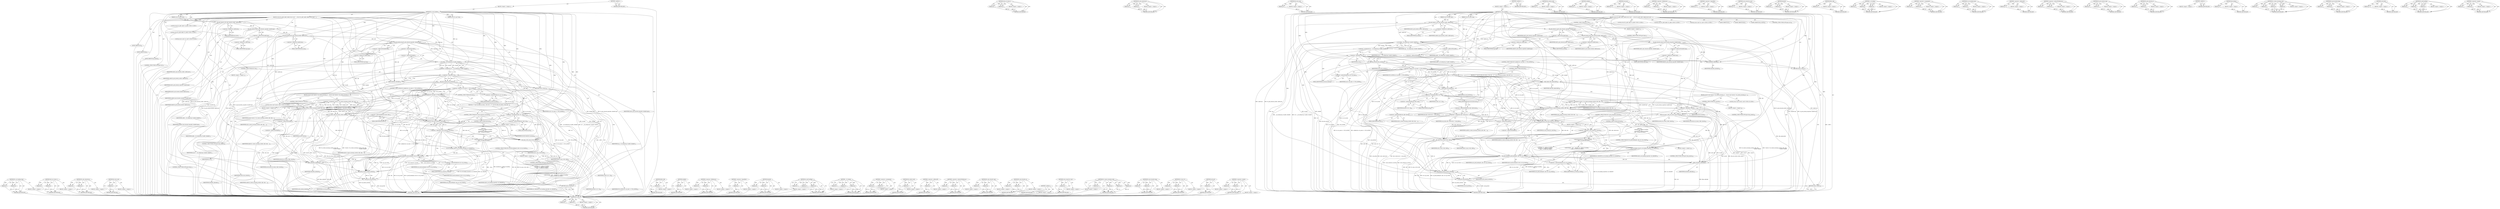 digraph "&lt;operator&gt;.equals" {
vulnerable_239 [label=<(METHOD,llc_set_backlog_type)>];
vulnerable_240 [label=<(PARAM,p1)>];
vulnerable_241 [label=<(PARAM,p2)>];
vulnerable_242 [label=<(BLOCK,&lt;empty&gt;,&lt;empty&gt;)>];
vulnerable_243 [label=<(METHOD_RETURN,ANY)>];
vulnerable_220 [label=<(METHOD,skb_set_owner_r)>];
vulnerable_221 [label=<(PARAM,p1)>];
vulnerable_222 [label=<(PARAM,p2)>];
vulnerable_223 [label=<(BLOCK,&lt;empty&gt;,&lt;empty&gt;)>];
vulnerable_224 [label=<(METHOD_RETURN,ANY)>];
vulnerable_170 [label=<(METHOD,llc_pdu_decode_da)>];
vulnerable_171 [label=<(PARAM,p1)>];
vulnerable_172 [label=<(PARAM,p2)>];
vulnerable_173 [label=<(BLOCK,&lt;empty&gt;,&lt;empty&gt;)>];
vulnerable_174 [label=<(METHOD_RETURN,ANY)>];
vulnerable_195 [label=<(METHOD,bh_lock_sock)>];
vulnerable_196 [label=<(PARAM,p1)>];
vulnerable_197 [label=<(BLOCK,&lt;empty&gt;,&lt;empty&gt;)>];
vulnerable_198 [label=<(METHOD_RETURN,ANY)>];
vulnerable_6 [label=<(METHOD,&lt;global&gt;)<SUB>1</SUB>>];
vulnerable_7 [label=<(BLOCK,&lt;empty&gt;,&lt;empty&gt;)<SUB>1</SUB>>];
vulnerable_8 [label=<(METHOD,llc_conn_handler)<SUB>1</SUB>>];
vulnerable_9 [label=<(PARAM,struct llc_sap *sap)<SUB>1</SUB>>];
vulnerable_10 [label=<(PARAM,struct sk_buff *skb)<SUB>1</SUB>>];
vulnerable_11 [label=<(BLOCK,{
	struct llc_addr saddr, daddr;
	struct sock *...,{
	struct llc_addr saddr, daddr;
	struct sock *...)<SUB>2</SUB>>];
vulnerable_12 [label="<(LOCAL,struct llc_addr saddr: llc_addr)<SUB>3</SUB>>"];
vulnerable_13 [label="<(LOCAL,struct llc_addr daddr: llc_addr)<SUB>3</SUB>>"];
vulnerable_14 [label="<(LOCAL,struct sock* sk: sock*)<SUB>4</SUB>>"];
vulnerable_15 [label=<(llc_pdu_decode_sa,llc_pdu_decode_sa(skb, saddr.mac))<SUB>6</SUB>>];
vulnerable_16 [label=<(IDENTIFIER,skb,llc_pdu_decode_sa(skb, saddr.mac))<SUB>6</SUB>>];
vulnerable_17 [label=<(&lt;operator&gt;.fieldAccess,saddr.mac)<SUB>6</SUB>>];
vulnerable_18 [label=<(IDENTIFIER,saddr,llc_pdu_decode_sa(skb, saddr.mac))<SUB>6</SUB>>];
vulnerable_19 [label=<(FIELD_IDENTIFIER,mac,mac)<SUB>6</SUB>>];
vulnerable_20 [label=<(llc_pdu_decode_ssap,llc_pdu_decode_ssap(skb, &amp;saddr.lsap))<SUB>7</SUB>>];
vulnerable_21 [label=<(IDENTIFIER,skb,llc_pdu_decode_ssap(skb, &amp;saddr.lsap))<SUB>7</SUB>>];
vulnerable_22 [label=<(&lt;operator&gt;.addressOf,&amp;saddr.lsap)<SUB>7</SUB>>];
vulnerable_23 [label=<(&lt;operator&gt;.fieldAccess,saddr.lsap)<SUB>7</SUB>>];
vulnerable_24 [label=<(IDENTIFIER,saddr,llc_pdu_decode_ssap(skb, &amp;saddr.lsap))<SUB>7</SUB>>];
vulnerable_25 [label=<(FIELD_IDENTIFIER,lsap,lsap)<SUB>7</SUB>>];
vulnerable_26 [label=<(llc_pdu_decode_da,llc_pdu_decode_da(skb, daddr.mac))<SUB>8</SUB>>];
vulnerable_27 [label=<(IDENTIFIER,skb,llc_pdu_decode_da(skb, daddr.mac))<SUB>8</SUB>>];
vulnerable_28 [label=<(&lt;operator&gt;.fieldAccess,daddr.mac)<SUB>8</SUB>>];
vulnerable_29 [label=<(IDENTIFIER,daddr,llc_pdu_decode_da(skb, daddr.mac))<SUB>8</SUB>>];
vulnerable_30 [label=<(FIELD_IDENTIFIER,mac,mac)<SUB>8</SUB>>];
vulnerable_31 [label=<(llc_pdu_decode_dsap,llc_pdu_decode_dsap(skb, &amp;daddr.lsap))<SUB>9</SUB>>];
vulnerable_32 [label=<(IDENTIFIER,skb,llc_pdu_decode_dsap(skb, &amp;daddr.lsap))<SUB>9</SUB>>];
vulnerable_33 [label=<(&lt;operator&gt;.addressOf,&amp;daddr.lsap)<SUB>9</SUB>>];
vulnerable_34 [label=<(&lt;operator&gt;.fieldAccess,daddr.lsap)<SUB>9</SUB>>];
vulnerable_35 [label=<(IDENTIFIER,daddr,llc_pdu_decode_dsap(skb, &amp;daddr.lsap))<SUB>9</SUB>>];
vulnerable_36 [label=<(FIELD_IDENTIFIER,lsap,lsap)<SUB>9</SUB>>];
vulnerable_37 [label=<(&lt;operator&gt;.assignment,sk = __llc_lookup(sap, &amp;saddr, &amp;daddr))<SUB>11</SUB>>];
vulnerable_38 [label=<(IDENTIFIER,sk,sk = __llc_lookup(sap, &amp;saddr, &amp;daddr))<SUB>11</SUB>>];
vulnerable_39 [label=<(__llc_lookup,__llc_lookup(sap, &amp;saddr, &amp;daddr))<SUB>11</SUB>>];
vulnerable_40 [label=<(IDENTIFIER,sap,__llc_lookup(sap, &amp;saddr, &amp;daddr))<SUB>11</SUB>>];
vulnerable_41 [label=<(&lt;operator&gt;.addressOf,&amp;saddr)<SUB>11</SUB>>];
vulnerable_42 [label=<(IDENTIFIER,saddr,__llc_lookup(sap, &amp;saddr, &amp;daddr))<SUB>11</SUB>>];
vulnerable_43 [label=<(&lt;operator&gt;.addressOf,&amp;daddr)<SUB>11</SUB>>];
vulnerable_44 [label=<(IDENTIFIER,daddr,__llc_lookup(sap, &amp;saddr, &amp;daddr))<SUB>11</SUB>>];
vulnerable_45 [label=<(CONTROL_STRUCTURE,IF,if (!sk))<SUB>12</SUB>>];
vulnerable_46 [label=<(&lt;operator&gt;.logicalNot,!sk)<SUB>12</SUB>>];
vulnerable_47 [label=<(IDENTIFIER,sk,!sk)<SUB>12</SUB>>];
vulnerable_48 [label=<(BLOCK,&lt;empty&gt;,&lt;empty&gt;)<SUB>13</SUB>>];
vulnerable_49 [label=<(CONTROL_STRUCTURE,GOTO,goto drop;)<SUB>13</SUB>>];
vulnerable_50 [label=<(bh_lock_sock,bh_lock_sock(sk))<SUB>15</SUB>>];
vulnerable_51 [label=<(IDENTIFIER,sk,bh_lock_sock(sk))<SUB>15</SUB>>];
vulnerable_52 [label=<(CONTROL_STRUCTURE,IF,if (unlikely(sk-&gt;sk_state == TCP_LISTEN)))<SUB>24</SUB>>];
vulnerable_53 [label=<(unlikely,unlikely(sk-&gt;sk_state == TCP_LISTEN))<SUB>24</SUB>>];
vulnerable_54 [label=<(&lt;operator&gt;.equals,sk-&gt;sk_state == TCP_LISTEN)<SUB>24</SUB>>];
vulnerable_55 [label=<(&lt;operator&gt;.indirectFieldAccess,sk-&gt;sk_state)<SUB>24</SUB>>];
vulnerable_56 [label=<(IDENTIFIER,sk,sk-&gt;sk_state == TCP_LISTEN)<SUB>24</SUB>>];
vulnerable_57 [label=<(FIELD_IDENTIFIER,sk_state,sk_state)<SUB>24</SUB>>];
vulnerable_58 [label=<(IDENTIFIER,TCP_LISTEN,sk-&gt;sk_state == TCP_LISTEN)<SUB>24</SUB>>];
vulnerable_59 [label=<(BLOCK,{
		struct sock *newsk = llc_create_incoming_so...,{
		struct sock *newsk = llc_create_incoming_so...)<SUB>24</SUB>>];
vulnerable_60 [label="<(LOCAL,struct sock* newsk: sock*)<SUB>25</SUB>>"];
vulnerable_61 [label=<(&lt;operator&gt;.assignment,*newsk = llc_create_incoming_sock(sk, skb-&gt;dev,...)<SUB>25</SUB>>];
vulnerable_62 [label=<(IDENTIFIER,newsk,*newsk = llc_create_incoming_sock(sk, skb-&gt;dev,...)<SUB>25</SUB>>];
vulnerable_63 [label=<(llc_create_incoming_sock,llc_create_incoming_sock(sk, skb-&gt;dev,
							 ...)<SUB>25</SUB>>];
vulnerable_64 [label=<(IDENTIFIER,sk,llc_create_incoming_sock(sk, skb-&gt;dev,
							 ...)<SUB>25</SUB>>];
vulnerable_65 [label=<(&lt;operator&gt;.indirectFieldAccess,skb-&gt;dev)<SUB>25</SUB>>];
vulnerable_66 [label=<(IDENTIFIER,skb,llc_create_incoming_sock(sk, skb-&gt;dev,
							 ...)<SUB>25</SUB>>];
vulnerable_67 [label=<(FIELD_IDENTIFIER,dev,dev)<SUB>25</SUB>>];
vulnerable_68 [label=<(&lt;operator&gt;.addressOf,&amp;saddr)<SUB>26</SUB>>];
vulnerable_69 [label=<(IDENTIFIER,saddr,llc_create_incoming_sock(sk, skb-&gt;dev,
							 ...)<SUB>26</SUB>>];
vulnerable_70 [label=<(&lt;operator&gt;.addressOf,&amp;daddr)<SUB>26</SUB>>];
vulnerable_71 [label=<(IDENTIFIER,daddr,llc_create_incoming_sock(sk, skb-&gt;dev,
							 ...)<SUB>26</SUB>>];
vulnerable_72 [label=<(CONTROL_STRUCTURE,IF,if (!newsk))<SUB>27</SUB>>];
vulnerable_73 [label=<(&lt;operator&gt;.logicalNot,!newsk)<SUB>27</SUB>>];
vulnerable_74 [label=<(IDENTIFIER,newsk,!newsk)<SUB>27</SUB>>];
vulnerable_75 [label=<(BLOCK,&lt;empty&gt;,&lt;empty&gt;)<SUB>28</SUB>>];
vulnerable_76 [label=<(CONTROL_STRUCTURE,GOTO,goto drop_unlock;)<SUB>28</SUB>>];
vulnerable_77 [label=<(skb_set_owner_r,skb_set_owner_r(skb, newsk))<SUB>29</SUB>>];
vulnerable_78 [label=<(IDENTIFIER,skb,skb_set_owner_r(skb, newsk))<SUB>29</SUB>>];
vulnerable_79 [label=<(IDENTIFIER,newsk,skb_set_owner_r(skb, newsk))<SUB>29</SUB>>];
vulnerable_80 [label=<(CONTROL_STRUCTURE,ELSE,else)<SUB>30</SUB>>];
vulnerable_81 [label=<(BLOCK,{
		/*
		 * Can't be skb_set_owner_r, this will...,{
		/*
		 * Can't be skb_set_owner_r, this will...)<SUB>30</SUB>>];
vulnerable_82 [label=<(&lt;operator&gt;.assignment,skb-&gt;sk = sk)<SUB>38</SUB>>];
vulnerable_83 [label=<(&lt;operator&gt;.indirectFieldAccess,skb-&gt;sk)<SUB>38</SUB>>];
vulnerable_84 [label=<(IDENTIFIER,skb,skb-&gt;sk = sk)<SUB>38</SUB>>];
vulnerable_85 [label=<(FIELD_IDENTIFIER,sk,sk)<SUB>38</SUB>>];
vulnerable_86 [label=<(IDENTIFIER,sk,skb-&gt;sk = sk)<SUB>38</SUB>>];
vulnerable_87 [label=<(CONTROL_STRUCTURE,IF,if (!sock_owned_by_user(sk)))<SUB>40</SUB>>];
vulnerable_88 [label=<(&lt;operator&gt;.logicalNot,!sock_owned_by_user(sk))<SUB>40</SUB>>];
vulnerable_89 [label=<(sock_owned_by_user,sock_owned_by_user(sk))<SUB>40</SUB>>];
vulnerable_90 [label=<(IDENTIFIER,sk,sock_owned_by_user(sk))<SUB>40</SUB>>];
vulnerable_91 [label=<(BLOCK,&lt;empty&gt;,&lt;empty&gt;)<SUB>41</SUB>>];
vulnerable_92 [label=<(llc_conn_rcv,llc_conn_rcv(sk, skb))<SUB>41</SUB>>];
vulnerable_93 [label=<(IDENTIFIER,sk,llc_conn_rcv(sk, skb))<SUB>41</SUB>>];
vulnerable_94 [label=<(IDENTIFIER,skb,llc_conn_rcv(sk, skb))<SUB>41</SUB>>];
vulnerable_95 [label=<(CONTROL_STRUCTURE,ELSE,else)<SUB>42</SUB>>];
vulnerable_96 [label="<(BLOCK,{
		dprintk(&quot;%s: adding to backlog...\n&quot;, __fun...,{
		dprintk(&quot;%s: adding to backlog...\n&quot;, __fun...)<SUB>42</SUB>>"];
vulnerable_97 [label="<(dprintk,dprintk(&quot;%s: adding to backlog...\n&quot;, __func__))<SUB>43</SUB>>"];
vulnerable_98 [label="<(LITERAL,&quot;%s: adding to backlog...\n&quot;,dprintk(&quot;%s: adding to backlog...\n&quot;, __func__))<SUB>43</SUB>>"];
vulnerable_99 [label="<(IDENTIFIER,__func__,dprintk(&quot;%s: adding to backlog...\n&quot;, __func__))<SUB>43</SUB>>"];
vulnerable_100 [label=<(llc_set_backlog_type,llc_set_backlog_type(skb, LLC_PACKET))<SUB>44</SUB>>];
vulnerable_101 [label=<(IDENTIFIER,skb,llc_set_backlog_type(skb, LLC_PACKET))<SUB>44</SUB>>];
vulnerable_102 [label=<(IDENTIFIER,LLC_PACKET,llc_set_backlog_type(skb, LLC_PACKET))<SUB>44</SUB>>];
vulnerable_103 [label=<(CONTROL_STRUCTURE,IF,if (sk_add_backlog(sk, skb, sk-&gt;sk_rcvbuf)))<SUB>45</SUB>>];
vulnerable_104 [label=<(sk_add_backlog,sk_add_backlog(sk, skb, sk-&gt;sk_rcvbuf))<SUB>45</SUB>>];
vulnerable_105 [label=<(IDENTIFIER,sk,sk_add_backlog(sk, skb, sk-&gt;sk_rcvbuf))<SUB>45</SUB>>];
vulnerable_106 [label=<(IDENTIFIER,skb,sk_add_backlog(sk, skb, sk-&gt;sk_rcvbuf))<SUB>45</SUB>>];
vulnerable_107 [label=<(&lt;operator&gt;.indirectFieldAccess,sk-&gt;sk_rcvbuf)<SUB>45</SUB>>];
vulnerable_108 [label=<(IDENTIFIER,sk,sk_add_backlog(sk, skb, sk-&gt;sk_rcvbuf))<SUB>45</SUB>>];
vulnerable_109 [label=<(FIELD_IDENTIFIER,sk_rcvbuf,sk_rcvbuf)<SUB>45</SUB>>];
vulnerable_110 [label=<(BLOCK,&lt;empty&gt;,&lt;empty&gt;)<SUB>46</SUB>>];
vulnerable_111 [label=<(CONTROL_STRUCTURE,GOTO,goto drop_unlock;)<SUB>46</SUB>>];
vulnerable_112 [label=<(JUMP_TARGET,out)<SUB>48</SUB>>];
vulnerable_113 [label=<(bh_unlock_sock,bh_unlock_sock(sk))<SUB>49</SUB>>];
vulnerable_114 [label=<(IDENTIFIER,sk,bh_unlock_sock(sk))<SUB>49</SUB>>];
vulnerable_115 [label=<(sock_put,sock_put(sk))<SUB>50</SUB>>];
vulnerable_116 [label=<(IDENTIFIER,sk,sock_put(sk))<SUB>50</SUB>>];
vulnerable_117 [label=<(RETURN,return;,return;)<SUB>51</SUB>>];
vulnerable_118 [label=<(JUMP_TARGET,drop)<SUB>52</SUB>>];
vulnerable_119 [label=<(kfree_skb,kfree_skb(skb))<SUB>53</SUB>>];
vulnerable_120 [label=<(IDENTIFIER,skb,kfree_skb(skb))<SUB>53</SUB>>];
vulnerable_121 [label=<(RETURN,return;,return;)<SUB>54</SUB>>];
vulnerable_122 [label=<(JUMP_TARGET,drop_unlock)<SUB>55</SUB>>];
vulnerable_123 [label=<(kfree_skb,kfree_skb(skb))<SUB>56</SUB>>];
vulnerable_124 [label=<(IDENTIFIER,skb,kfree_skb(skb))<SUB>56</SUB>>];
vulnerable_125 [label=<(CONTROL_STRUCTURE,GOTO,goto out;)<SUB>57</SUB>>];
vulnerable_126 [label=<(METHOD_RETURN,void)<SUB>1</SUB>>];
vulnerable_128 [label=<(METHOD_RETURN,ANY)<SUB>1</SUB>>];
vulnerable_258 [label=<(METHOD,kfree_skb)>];
vulnerable_259 [label=<(PARAM,p1)>];
vulnerable_260 [label=<(BLOCK,&lt;empty&gt;,&lt;empty&gt;)>];
vulnerable_261 [label=<(METHOD_RETURN,ANY)>];
vulnerable_199 [label=<(METHOD,unlikely)>];
vulnerable_200 [label=<(PARAM,p1)>];
vulnerable_201 [label=<(BLOCK,&lt;empty&gt;,&lt;empty&gt;)>];
vulnerable_202 [label=<(METHOD_RETURN,ANY)>];
vulnerable_156 [label=<(METHOD,&lt;operator&gt;.fieldAccess)>];
vulnerable_157 [label=<(PARAM,p1)>];
vulnerable_158 [label=<(PARAM,p2)>];
vulnerable_159 [label=<(BLOCK,&lt;empty&gt;,&lt;empty&gt;)>];
vulnerable_160 [label=<(METHOD_RETURN,ANY)>];
vulnerable_191 [label=<(METHOD,&lt;operator&gt;.logicalNot)>];
vulnerable_192 [label=<(PARAM,p1)>];
vulnerable_193 [label=<(BLOCK,&lt;empty&gt;,&lt;empty&gt;)>];
vulnerable_194 [label=<(METHOD_RETURN,ANY)>];
vulnerable_234 [label=<(METHOD,dprintk)>];
vulnerable_235 [label=<(PARAM,p1)>];
vulnerable_236 [label=<(PARAM,p2)>];
vulnerable_237 [label=<(BLOCK,&lt;empty&gt;,&lt;empty&gt;)>];
vulnerable_238 [label=<(METHOD_RETURN,ANY)>];
vulnerable_244 [label=<(METHOD,sk_add_backlog)>];
vulnerable_245 [label=<(PARAM,p1)>];
vulnerable_246 [label=<(PARAM,p2)>];
vulnerable_247 [label=<(PARAM,p3)>];
vulnerable_248 [label=<(BLOCK,&lt;empty&gt;,&lt;empty&gt;)>];
vulnerable_249 [label=<(METHOD_RETURN,ANY)>];
vulnerable_185 [label=<(METHOD,__llc_lookup)>];
vulnerable_186 [label=<(PARAM,p1)>];
vulnerable_187 [label=<(PARAM,p2)>];
vulnerable_188 [label=<(PARAM,p3)>];
vulnerable_189 [label=<(BLOCK,&lt;empty&gt;,&lt;empty&gt;)>];
vulnerable_190 [label=<(METHOD_RETURN,ANY)>];
vulnerable_180 [label=<(METHOD,&lt;operator&gt;.assignment)>];
vulnerable_181 [label=<(PARAM,p1)>];
vulnerable_182 [label=<(PARAM,p2)>];
vulnerable_183 [label=<(BLOCK,&lt;empty&gt;,&lt;empty&gt;)>];
vulnerable_184 [label=<(METHOD_RETURN,ANY)>];
vulnerable_250 [label=<(METHOD,bh_unlock_sock)>];
vulnerable_251 [label=<(PARAM,p1)>];
vulnerable_252 [label=<(BLOCK,&lt;empty&gt;,&lt;empty&gt;)>];
vulnerable_253 [label=<(METHOD_RETURN,ANY)>];
vulnerable_166 [label=<(METHOD,&lt;operator&gt;.addressOf)>];
vulnerable_167 [label=<(PARAM,p1)>];
vulnerable_168 [label=<(BLOCK,&lt;empty&gt;,&lt;empty&gt;)>];
vulnerable_169 [label=<(METHOD_RETURN,ANY)>];
vulnerable_208 [label=<(METHOD,&lt;operator&gt;.indirectFieldAccess)>];
vulnerable_209 [label=<(PARAM,p1)>];
vulnerable_210 [label=<(PARAM,p2)>];
vulnerable_211 [label=<(BLOCK,&lt;empty&gt;,&lt;empty&gt;)>];
vulnerable_212 [label=<(METHOD_RETURN,ANY)>];
vulnerable_161 [label=<(METHOD,llc_pdu_decode_ssap)>];
vulnerable_162 [label=<(PARAM,p1)>];
vulnerable_163 [label=<(PARAM,p2)>];
vulnerable_164 [label=<(BLOCK,&lt;empty&gt;,&lt;empty&gt;)>];
vulnerable_165 [label=<(METHOD_RETURN,ANY)>];
vulnerable_151 [label=<(METHOD,llc_pdu_decode_sa)>];
vulnerable_152 [label=<(PARAM,p1)>];
vulnerable_153 [label=<(PARAM,p2)>];
vulnerable_154 [label=<(BLOCK,&lt;empty&gt;,&lt;empty&gt;)>];
vulnerable_155 [label=<(METHOD_RETURN,ANY)>];
vulnerable_145 [label=<(METHOD,&lt;global&gt;)<SUB>1</SUB>>];
vulnerable_146 [label=<(BLOCK,&lt;empty&gt;,&lt;empty&gt;)>];
vulnerable_147 [label=<(METHOD_RETURN,ANY)>];
vulnerable_225 [label=<(METHOD,sock_owned_by_user)>];
vulnerable_226 [label=<(PARAM,p1)>];
vulnerable_227 [label=<(BLOCK,&lt;empty&gt;,&lt;empty&gt;)>];
vulnerable_228 [label=<(METHOD_RETURN,ANY)>];
vulnerable_213 [label=<(METHOD,llc_create_incoming_sock)>];
vulnerable_214 [label=<(PARAM,p1)>];
vulnerable_215 [label=<(PARAM,p2)>];
vulnerable_216 [label=<(PARAM,p3)>];
vulnerable_217 [label=<(PARAM,p4)>];
vulnerable_218 [label=<(BLOCK,&lt;empty&gt;,&lt;empty&gt;)>];
vulnerable_219 [label=<(METHOD_RETURN,ANY)>];
vulnerable_175 [label=<(METHOD,llc_pdu_decode_dsap)>];
vulnerable_176 [label=<(PARAM,p1)>];
vulnerable_177 [label=<(PARAM,p2)>];
vulnerable_178 [label=<(BLOCK,&lt;empty&gt;,&lt;empty&gt;)>];
vulnerable_179 [label=<(METHOD_RETURN,ANY)>];
vulnerable_229 [label=<(METHOD,llc_conn_rcv)>];
vulnerable_230 [label=<(PARAM,p1)>];
vulnerable_231 [label=<(PARAM,p2)>];
vulnerable_232 [label=<(BLOCK,&lt;empty&gt;,&lt;empty&gt;)>];
vulnerable_233 [label=<(METHOD_RETURN,ANY)>];
vulnerable_254 [label=<(METHOD,sock_put)>];
vulnerable_255 [label=<(PARAM,p1)>];
vulnerable_256 [label=<(BLOCK,&lt;empty&gt;,&lt;empty&gt;)>];
vulnerable_257 [label=<(METHOD_RETURN,ANY)>];
vulnerable_203 [label=<(METHOD,&lt;operator&gt;.equals)>];
vulnerable_204 [label=<(PARAM,p1)>];
vulnerable_205 [label=<(PARAM,p2)>];
vulnerable_206 [label=<(BLOCK,&lt;empty&gt;,&lt;empty&gt;)>];
vulnerable_207 [label=<(METHOD_RETURN,ANY)>];
fixed_246 [label=<(METHOD,llc_conn_rcv)>];
fixed_247 [label=<(PARAM,p1)>];
fixed_248 [label=<(PARAM,p2)>];
fixed_249 [label=<(BLOCK,&lt;empty&gt;,&lt;empty&gt;)>];
fixed_250 [label=<(METHOD_RETURN,ANY)>];
fixed_229 [label=<(METHOD,skb_set_owner_r)>];
fixed_230 [label=<(PARAM,p1)>];
fixed_231 [label=<(PARAM,p2)>];
fixed_232 [label=<(BLOCK,&lt;empty&gt;,&lt;empty&gt;)>];
fixed_233 [label=<(METHOD_RETURN,ANY)>];
fixed_179 [label=<(METHOD,llc_pdu_decode_da)>];
fixed_180 [label=<(PARAM,p1)>];
fixed_181 [label=<(PARAM,p2)>];
fixed_182 [label=<(BLOCK,&lt;empty&gt;,&lt;empty&gt;)>];
fixed_183 [label=<(METHOD_RETURN,ANY)>];
fixed_204 [label=<(METHOD,bh_lock_sock)>];
fixed_205 [label=<(PARAM,p1)>];
fixed_206 [label=<(BLOCK,&lt;empty&gt;,&lt;empty&gt;)>];
fixed_207 [label=<(METHOD_RETURN,ANY)>];
fixed_6 [label=<(METHOD,&lt;global&gt;)<SUB>1</SUB>>];
fixed_7 [label=<(BLOCK,&lt;empty&gt;,&lt;empty&gt;)<SUB>1</SUB>>];
fixed_8 [label=<(METHOD,llc_conn_handler)<SUB>1</SUB>>];
fixed_9 [label=<(PARAM,struct llc_sap *sap)<SUB>1</SUB>>];
fixed_10 [label=<(PARAM,struct sk_buff *skb)<SUB>1</SUB>>];
fixed_11 [label=<(BLOCK,{
	struct llc_addr saddr, daddr;
	struct sock *...,{
	struct llc_addr saddr, daddr;
	struct sock *...)<SUB>2</SUB>>];
fixed_12 [label="<(LOCAL,struct llc_addr saddr: llc_addr)<SUB>3</SUB>>"];
fixed_13 [label="<(LOCAL,struct llc_addr daddr: llc_addr)<SUB>3</SUB>>"];
fixed_14 [label="<(LOCAL,struct sock* sk: sock*)<SUB>4</SUB>>"];
fixed_15 [label=<(llc_pdu_decode_sa,llc_pdu_decode_sa(skb, saddr.mac))<SUB>6</SUB>>];
fixed_16 [label=<(IDENTIFIER,skb,llc_pdu_decode_sa(skb, saddr.mac))<SUB>6</SUB>>];
fixed_17 [label=<(&lt;operator&gt;.fieldAccess,saddr.mac)<SUB>6</SUB>>];
fixed_18 [label=<(IDENTIFIER,saddr,llc_pdu_decode_sa(skb, saddr.mac))<SUB>6</SUB>>];
fixed_19 [label=<(FIELD_IDENTIFIER,mac,mac)<SUB>6</SUB>>];
fixed_20 [label=<(llc_pdu_decode_ssap,llc_pdu_decode_ssap(skb, &amp;saddr.lsap))<SUB>7</SUB>>];
fixed_21 [label=<(IDENTIFIER,skb,llc_pdu_decode_ssap(skb, &amp;saddr.lsap))<SUB>7</SUB>>];
fixed_22 [label=<(&lt;operator&gt;.addressOf,&amp;saddr.lsap)<SUB>7</SUB>>];
fixed_23 [label=<(&lt;operator&gt;.fieldAccess,saddr.lsap)<SUB>7</SUB>>];
fixed_24 [label=<(IDENTIFIER,saddr,llc_pdu_decode_ssap(skb, &amp;saddr.lsap))<SUB>7</SUB>>];
fixed_25 [label=<(FIELD_IDENTIFIER,lsap,lsap)<SUB>7</SUB>>];
fixed_26 [label=<(llc_pdu_decode_da,llc_pdu_decode_da(skb, daddr.mac))<SUB>8</SUB>>];
fixed_27 [label=<(IDENTIFIER,skb,llc_pdu_decode_da(skb, daddr.mac))<SUB>8</SUB>>];
fixed_28 [label=<(&lt;operator&gt;.fieldAccess,daddr.mac)<SUB>8</SUB>>];
fixed_29 [label=<(IDENTIFIER,daddr,llc_pdu_decode_da(skb, daddr.mac))<SUB>8</SUB>>];
fixed_30 [label=<(FIELD_IDENTIFIER,mac,mac)<SUB>8</SUB>>];
fixed_31 [label=<(llc_pdu_decode_dsap,llc_pdu_decode_dsap(skb, &amp;daddr.lsap))<SUB>9</SUB>>];
fixed_32 [label=<(IDENTIFIER,skb,llc_pdu_decode_dsap(skb, &amp;daddr.lsap))<SUB>9</SUB>>];
fixed_33 [label=<(&lt;operator&gt;.addressOf,&amp;daddr.lsap)<SUB>9</SUB>>];
fixed_34 [label=<(&lt;operator&gt;.fieldAccess,daddr.lsap)<SUB>9</SUB>>];
fixed_35 [label=<(IDENTIFIER,daddr,llc_pdu_decode_dsap(skb, &amp;daddr.lsap))<SUB>9</SUB>>];
fixed_36 [label=<(FIELD_IDENTIFIER,lsap,lsap)<SUB>9</SUB>>];
fixed_37 [label=<(&lt;operator&gt;.assignment,sk = __llc_lookup(sap, &amp;saddr, &amp;daddr))<SUB>11</SUB>>];
fixed_38 [label=<(IDENTIFIER,sk,sk = __llc_lookup(sap, &amp;saddr, &amp;daddr))<SUB>11</SUB>>];
fixed_39 [label=<(__llc_lookup,__llc_lookup(sap, &amp;saddr, &amp;daddr))<SUB>11</SUB>>];
fixed_40 [label=<(IDENTIFIER,sap,__llc_lookup(sap, &amp;saddr, &amp;daddr))<SUB>11</SUB>>];
fixed_41 [label=<(&lt;operator&gt;.addressOf,&amp;saddr)<SUB>11</SUB>>];
fixed_42 [label=<(IDENTIFIER,saddr,__llc_lookup(sap, &amp;saddr, &amp;daddr))<SUB>11</SUB>>];
fixed_43 [label=<(&lt;operator&gt;.addressOf,&amp;daddr)<SUB>11</SUB>>];
fixed_44 [label=<(IDENTIFIER,daddr,__llc_lookup(sap, &amp;saddr, &amp;daddr))<SUB>11</SUB>>];
fixed_45 [label=<(CONTROL_STRUCTURE,IF,if (!sk))<SUB>12</SUB>>];
fixed_46 [label=<(&lt;operator&gt;.logicalNot,!sk)<SUB>12</SUB>>];
fixed_47 [label=<(IDENTIFIER,sk,!sk)<SUB>12</SUB>>];
fixed_48 [label=<(BLOCK,&lt;empty&gt;,&lt;empty&gt;)<SUB>13</SUB>>];
fixed_49 [label=<(CONTROL_STRUCTURE,GOTO,goto drop;)<SUB>13</SUB>>];
fixed_50 [label=<(bh_lock_sock,bh_lock_sock(sk))<SUB>15</SUB>>];
fixed_51 [label=<(IDENTIFIER,sk,bh_lock_sock(sk))<SUB>15</SUB>>];
fixed_52 [label=<(CONTROL_STRUCTURE,IF,if (unlikely(sk-&gt;sk_state == TCP_LISTEN)))<SUB>24</SUB>>];
fixed_53 [label=<(unlikely,unlikely(sk-&gt;sk_state == TCP_LISTEN))<SUB>24</SUB>>];
fixed_54 [label=<(&lt;operator&gt;.equals,sk-&gt;sk_state == TCP_LISTEN)<SUB>24</SUB>>];
fixed_55 [label=<(&lt;operator&gt;.indirectFieldAccess,sk-&gt;sk_state)<SUB>24</SUB>>];
fixed_56 [label=<(IDENTIFIER,sk,sk-&gt;sk_state == TCP_LISTEN)<SUB>24</SUB>>];
fixed_57 [label=<(FIELD_IDENTIFIER,sk_state,sk_state)<SUB>24</SUB>>];
fixed_58 [label=<(IDENTIFIER,TCP_LISTEN,sk-&gt;sk_state == TCP_LISTEN)<SUB>24</SUB>>];
fixed_59 [label=<(BLOCK,{
		struct sock *newsk = llc_create_incoming_so...,{
		struct sock *newsk = llc_create_incoming_so...)<SUB>24</SUB>>];
fixed_60 [label="<(LOCAL,struct sock* newsk: sock*)<SUB>25</SUB>>"];
fixed_61 [label=<(&lt;operator&gt;.assignment,*newsk = llc_create_incoming_sock(sk, skb-&gt;dev,...)<SUB>25</SUB>>];
fixed_62 [label=<(IDENTIFIER,newsk,*newsk = llc_create_incoming_sock(sk, skb-&gt;dev,...)<SUB>25</SUB>>];
fixed_63 [label=<(llc_create_incoming_sock,llc_create_incoming_sock(sk, skb-&gt;dev,
							 ...)<SUB>25</SUB>>];
fixed_64 [label=<(IDENTIFIER,sk,llc_create_incoming_sock(sk, skb-&gt;dev,
							 ...)<SUB>25</SUB>>];
fixed_65 [label=<(&lt;operator&gt;.indirectFieldAccess,skb-&gt;dev)<SUB>25</SUB>>];
fixed_66 [label=<(IDENTIFIER,skb,llc_create_incoming_sock(sk, skb-&gt;dev,
							 ...)<SUB>25</SUB>>];
fixed_67 [label=<(FIELD_IDENTIFIER,dev,dev)<SUB>25</SUB>>];
fixed_68 [label=<(&lt;operator&gt;.addressOf,&amp;saddr)<SUB>26</SUB>>];
fixed_69 [label=<(IDENTIFIER,saddr,llc_create_incoming_sock(sk, skb-&gt;dev,
							 ...)<SUB>26</SUB>>];
fixed_70 [label=<(&lt;operator&gt;.addressOf,&amp;daddr)<SUB>26</SUB>>];
fixed_71 [label=<(IDENTIFIER,daddr,llc_create_incoming_sock(sk, skb-&gt;dev,
							 ...)<SUB>26</SUB>>];
fixed_72 [label=<(CONTROL_STRUCTURE,IF,if (!newsk))<SUB>27</SUB>>];
fixed_73 [label=<(&lt;operator&gt;.logicalNot,!newsk)<SUB>27</SUB>>];
fixed_74 [label=<(IDENTIFIER,newsk,!newsk)<SUB>27</SUB>>];
fixed_75 [label=<(BLOCK,&lt;empty&gt;,&lt;empty&gt;)<SUB>28</SUB>>];
fixed_76 [label=<(CONTROL_STRUCTURE,GOTO,goto drop_unlock;)<SUB>28</SUB>>];
fixed_77 [label=<(skb_set_owner_r,skb_set_owner_r(skb, newsk))<SUB>29</SUB>>];
fixed_78 [label=<(IDENTIFIER,skb,skb_set_owner_r(skb, newsk))<SUB>29</SUB>>];
fixed_79 [label=<(IDENTIFIER,newsk,skb_set_owner_r(skb, newsk))<SUB>29</SUB>>];
fixed_80 [label=<(CONTROL_STRUCTURE,ELSE,else)<SUB>30</SUB>>];
fixed_81 [label=<(BLOCK,{
		/*
		 * Can't be skb_set_owner_r, this will...,{
		/*
		 * Can't be skb_set_owner_r, this will...)<SUB>30</SUB>>];
fixed_82 [label=<(skb_orphan,skb_orphan(skb))<SUB>38</SUB>>];
fixed_83 [label=<(IDENTIFIER,skb,skb_orphan(skb))<SUB>38</SUB>>];
fixed_84 [label=<(sock_hold,sock_hold(sk))<SUB>39</SUB>>];
fixed_85 [label=<(IDENTIFIER,sk,sock_hold(sk))<SUB>39</SUB>>];
fixed_86 [label=<(&lt;operator&gt;.assignment,skb-&gt;sk = sk)<SUB>40</SUB>>];
fixed_87 [label=<(&lt;operator&gt;.indirectFieldAccess,skb-&gt;sk)<SUB>40</SUB>>];
fixed_88 [label=<(IDENTIFIER,skb,skb-&gt;sk = sk)<SUB>40</SUB>>];
fixed_89 [label=<(FIELD_IDENTIFIER,sk,sk)<SUB>40</SUB>>];
fixed_90 [label=<(IDENTIFIER,sk,skb-&gt;sk = sk)<SUB>40</SUB>>];
fixed_91 [label=<(&lt;operator&gt;.assignment,skb-&gt;destructor = sock_efree)<SUB>41</SUB>>];
fixed_92 [label=<(&lt;operator&gt;.indirectFieldAccess,skb-&gt;destructor)<SUB>41</SUB>>];
fixed_93 [label=<(IDENTIFIER,skb,skb-&gt;destructor = sock_efree)<SUB>41</SUB>>];
fixed_94 [label=<(FIELD_IDENTIFIER,destructor,destructor)<SUB>41</SUB>>];
fixed_95 [label=<(IDENTIFIER,sock_efree,skb-&gt;destructor = sock_efree)<SUB>41</SUB>>];
fixed_96 [label=<(CONTROL_STRUCTURE,IF,if (!sock_owned_by_user(sk)))<SUB>43</SUB>>];
fixed_97 [label=<(&lt;operator&gt;.logicalNot,!sock_owned_by_user(sk))<SUB>43</SUB>>];
fixed_98 [label=<(sock_owned_by_user,sock_owned_by_user(sk))<SUB>43</SUB>>];
fixed_99 [label=<(IDENTIFIER,sk,sock_owned_by_user(sk))<SUB>43</SUB>>];
fixed_100 [label=<(BLOCK,&lt;empty&gt;,&lt;empty&gt;)<SUB>44</SUB>>];
fixed_101 [label=<(llc_conn_rcv,llc_conn_rcv(sk, skb))<SUB>44</SUB>>];
fixed_102 [label=<(IDENTIFIER,sk,llc_conn_rcv(sk, skb))<SUB>44</SUB>>];
fixed_103 [label=<(IDENTIFIER,skb,llc_conn_rcv(sk, skb))<SUB>44</SUB>>];
fixed_104 [label=<(CONTROL_STRUCTURE,ELSE,else)<SUB>45</SUB>>];
fixed_105 [label="<(BLOCK,{
		dprintk(&quot;%s: adding to backlog...\n&quot;, __fun...,{
		dprintk(&quot;%s: adding to backlog...\n&quot;, __fun...)<SUB>45</SUB>>"];
fixed_106 [label="<(dprintk,dprintk(&quot;%s: adding to backlog...\n&quot;, __func__))<SUB>46</SUB>>"];
fixed_107 [label="<(LITERAL,&quot;%s: adding to backlog...\n&quot;,dprintk(&quot;%s: adding to backlog...\n&quot;, __func__))<SUB>46</SUB>>"];
fixed_108 [label="<(IDENTIFIER,__func__,dprintk(&quot;%s: adding to backlog...\n&quot;, __func__))<SUB>46</SUB>>"];
fixed_109 [label=<(llc_set_backlog_type,llc_set_backlog_type(skb, LLC_PACKET))<SUB>47</SUB>>];
fixed_110 [label=<(IDENTIFIER,skb,llc_set_backlog_type(skb, LLC_PACKET))<SUB>47</SUB>>];
fixed_111 [label=<(IDENTIFIER,LLC_PACKET,llc_set_backlog_type(skb, LLC_PACKET))<SUB>47</SUB>>];
fixed_112 [label=<(CONTROL_STRUCTURE,IF,if (sk_add_backlog(sk, skb, sk-&gt;sk_rcvbuf)))<SUB>48</SUB>>];
fixed_113 [label=<(sk_add_backlog,sk_add_backlog(sk, skb, sk-&gt;sk_rcvbuf))<SUB>48</SUB>>];
fixed_114 [label=<(IDENTIFIER,sk,sk_add_backlog(sk, skb, sk-&gt;sk_rcvbuf))<SUB>48</SUB>>];
fixed_115 [label=<(IDENTIFIER,skb,sk_add_backlog(sk, skb, sk-&gt;sk_rcvbuf))<SUB>48</SUB>>];
fixed_116 [label=<(&lt;operator&gt;.indirectFieldAccess,sk-&gt;sk_rcvbuf)<SUB>48</SUB>>];
fixed_117 [label=<(IDENTIFIER,sk,sk_add_backlog(sk, skb, sk-&gt;sk_rcvbuf))<SUB>48</SUB>>];
fixed_118 [label=<(FIELD_IDENTIFIER,sk_rcvbuf,sk_rcvbuf)<SUB>48</SUB>>];
fixed_119 [label=<(BLOCK,&lt;empty&gt;,&lt;empty&gt;)<SUB>49</SUB>>];
fixed_120 [label=<(CONTROL_STRUCTURE,GOTO,goto drop_unlock;)<SUB>49</SUB>>];
fixed_121 [label=<(JUMP_TARGET,out)<SUB>51</SUB>>];
fixed_122 [label=<(bh_unlock_sock,bh_unlock_sock(sk))<SUB>52</SUB>>];
fixed_123 [label=<(IDENTIFIER,sk,bh_unlock_sock(sk))<SUB>52</SUB>>];
fixed_124 [label=<(sock_put,sock_put(sk))<SUB>53</SUB>>];
fixed_125 [label=<(IDENTIFIER,sk,sock_put(sk))<SUB>53</SUB>>];
fixed_126 [label=<(RETURN,return;,return;)<SUB>54</SUB>>];
fixed_127 [label=<(JUMP_TARGET,drop)<SUB>55</SUB>>];
fixed_128 [label=<(kfree_skb,kfree_skb(skb))<SUB>56</SUB>>];
fixed_129 [label=<(IDENTIFIER,skb,kfree_skb(skb))<SUB>56</SUB>>];
fixed_130 [label=<(RETURN,return;,return;)<SUB>57</SUB>>];
fixed_131 [label=<(JUMP_TARGET,drop_unlock)<SUB>58</SUB>>];
fixed_132 [label=<(kfree_skb,kfree_skb(skb))<SUB>59</SUB>>];
fixed_133 [label=<(IDENTIFIER,skb,kfree_skb(skb))<SUB>59</SUB>>];
fixed_134 [label=<(CONTROL_STRUCTURE,GOTO,goto out;)<SUB>60</SUB>>];
fixed_135 [label=<(METHOD_RETURN,void)<SUB>1</SUB>>];
fixed_137 [label=<(METHOD_RETURN,ANY)<SUB>1</SUB>>];
fixed_267 [label=<(METHOD,bh_unlock_sock)>];
fixed_268 [label=<(PARAM,p1)>];
fixed_269 [label=<(BLOCK,&lt;empty&gt;,&lt;empty&gt;)>];
fixed_270 [label=<(METHOD_RETURN,ANY)>];
fixed_208 [label=<(METHOD,unlikely)>];
fixed_209 [label=<(PARAM,p1)>];
fixed_210 [label=<(BLOCK,&lt;empty&gt;,&lt;empty&gt;)>];
fixed_211 [label=<(METHOD_RETURN,ANY)>];
fixed_271 [label=<(METHOD,sock_put)>];
fixed_272 [label=<(PARAM,p1)>];
fixed_273 [label=<(BLOCK,&lt;empty&gt;,&lt;empty&gt;)>];
fixed_274 [label=<(METHOD_RETURN,ANY)>];
fixed_165 [label=<(METHOD,&lt;operator&gt;.fieldAccess)>];
fixed_166 [label=<(PARAM,p1)>];
fixed_167 [label=<(PARAM,p2)>];
fixed_168 [label=<(BLOCK,&lt;empty&gt;,&lt;empty&gt;)>];
fixed_169 [label=<(METHOD_RETURN,ANY)>];
fixed_200 [label=<(METHOD,&lt;operator&gt;.logicalNot)>];
fixed_201 [label=<(PARAM,p1)>];
fixed_202 [label=<(BLOCK,&lt;empty&gt;,&lt;empty&gt;)>];
fixed_203 [label=<(METHOD_RETURN,ANY)>];
fixed_242 [label=<(METHOD,sock_owned_by_user)>];
fixed_243 [label=<(PARAM,p1)>];
fixed_244 [label=<(BLOCK,&lt;empty&gt;,&lt;empty&gt;)>];
fixed_245 [label=<(METHOD_RETURN,ANY)>];
fixed_251 [label=<(METHOD,dprintk)>];
fixed_252 [label=<(PARAM,p1)>];
fixed_253 [label=<(PARAM,p2)>];
fixed_254 [label=<(BLOCK,&lt;empty&gt;,&lt;empty&gt;)>];
fixed_255 [label=<(METHOD_RETURN,ANY)>];
fixed_275 [label=<(METHOD,kfree_skb)>];
fixed_276 [label=<(PARAM,p1)>];
fixed_277 [label=<(BLOCK,&lt;empty&gt;,&lt;empty&gt;)>];
fixed_278 [label=<(METHOD_RETURN,ANY)>];
fixed_194 [label=<(METHOD,__llc_lookup)>];
fixed_195 [label=<(PARAM,p1)>];
fixed_196 [label=<(PARAM,p2)>];
fixed_197 [label=<(PARAM,p3)>];
fixed_198 [label=<(BLOCK,&lt;empty&gt;,&lt;empty&gt;)>];
fixed_199 [label=<(METHOD_RETURN,ANY)>];
fixed_189 [label=<(METHOD,&lt;operator&gt;.assignment)>];
fixed_190 [label=<(PARAM,p1)>];
fixed_191 [label=<(PARAM,p2)>];
fixed_192 [label=<(BLOCK,&lt;empty&gt;,&lt;empty&gt;)>];
fixed_193 [label=<(METHOD_RETURN,ANY)>];
fixed_256 [label=<(METHOD,llc_set_backlog_type)>];
fixed_257 [label=<(PARAM,p1)>];
fixed_258 [label=<(PARAM,p2)>];
fixed_259 [label=<(BLOCK,&lt;empty&gt;,&lt;empty&gt;)>];
fixed_260 [label=<(METHOD_RETURN,ANY)>];
fixed_175 [label=<(METHOD,&lt;operator&gt;.addressOf)>];
fixed_176 [label=<(PARAM,p1)>];
fixed_177 [label=<(BLOCK,&lt;empty&gt;,&lt;empty&gt;)>];
fixed_178 [label=<(METHOD_RETURN,ANY)>];
fixed_217 [label=<(METHOD,&lt;operator&gt;.indirectFieldAccess)>];
fixed_218 [label=<(PARAM,p1)>];
fixed_219 [label=<(PARAM,p2)>];
fixed_220 [label=<(BLOCK,&lt;empty&gt;,&lt;empty&gt;)>];
fixed_221 [label=<(METHOD_RETURN,ANY)>];
fixed_170 [label=<(METHOD,llc_pdu_decode_ssap)>];
fixed_171 [label=<(PARAM,p1)>];
fixed_172 [label=<(PARAM,p2)>];
fixed_173 [label=<(BLOCK,&lt;empty&gt;,&lt;empty&gt;)>];
fixed_174 [label=<(METHOD_RETURN,ANY)>];
fixed_160 [label=<(METHOD,llc_pdu_decode_sa)>];
fixed_161 [label=<(PARAM,p1)>];
fixed_162 [label=<(PARAM,p2)>];
fixed_163 [label=<(BLOCK,&lt;empty&gt;,&lt;empty&gt;)>];
fixed_164 [label=<(METHOD_RETURN,ANY)>];
fixed_154 [label=<(METHOD,&lt;global&gt;)<SUB>1</SUB>>];
fixed_155 [label=<(BLOCK,&lt;empty&gt;,&lt;empty&gt;)>];
fixed_156 [label=<(METHOD_RETURN,ANY)>];
fixed_234 [label=<(METHOD,skb_orphan)>];
fixed_235 [label=<(PARAM,p1)>];
fixed_236 [label=<(BLOCK,&lt;empty&gt;,&lt;empty&gt;)>];
fixed_237 [label=<(METHOD_RETURN,ANY)>];
fixed_222 [label=<(METHOD,llc_create_incoming_sock)>];
fixed_223 [label=<(PARAM,p1)>];
fixed_224 [label=<(PARAM,p2)>];
fixed_225 [label=<(PARAM,p3)>];
fixed_226 [label=<(PARAM,p4)>];
fixed_227 [label=<(BLOCK,&lt;empty&gt;,&lt;empty&gt;)>];
fixed_228 [label=<(METHOD_RETURN,ANY)>];
fixed_184 [label=<(METHOD,llc_pdu_decode_dsap)>];
fixed_185 [label=<(PARAM,p1)>];
fixed_186 [label=<(PARAM,p2)>];
fixed_187 [label=<(BLOCK,&lt;empty&gt;,&lt;empty&gt;)>];
fixed_188 [label=<(METHOD_RETURN,ANY)>];
fixed_238 [label=<(METHOD,sock_hold)>];
fixed_239 [label=<(PARAM,p1)>];
fixed_240 [label=<(BLOCK,&lt;empty&gt;,&lt;empty&gt;)>];
fixed_241 [label=<(METHOD_RETURN,ANY)>];
fixed_261 [label=<(METHOD,sk_add_backlog)>];
fixed_262 [label=<(PARAM,p1)>];
fixed_263 [label=<(PARAM,p2)>];
fixed_264 [label=<(PARAM,p3)>];
fixed_265 [label=<(BLOCK,&lt;empty&gt;,&lt;empty&gt;)>];
fixed_266 [label=<(METHOD_RETURN,ANY)>];
fixed_212 [label=<(METHOD,&lt;operator&gt;.equals)>];
fixed_213 [label=<(PARAM,p1)>];
fixed_214 [label=<(PARAM,p2)>];
fixed_215 [label=<(BLOCK,&lt;empty&gt;,&lt;empty&gt;)>];
fixed_216 [label=<(METHOD_RETURN,ANY)>];
vulnerable_239 -> vulnerable_240  [key=0, label="AST: "];
vulnerable_239 -> vulnerable_240  [key=1, label="DDG: "];
vulnerable_239 -> vulnerable_242  [key=0, label="AST: "];
vulnerable_239 -> vulnerable_241  [key=0, label="AST: "];
vulnerable_239 -> vulnerable_241  [key=1, label="DDG: "];
vulnerable_239 -> vulnerable_243  [key=0, label="AST: "];
vulnerable_239 -> vulnerable_243  [key=1, label="CFG: "];
vulnerable_240 -> vulnerable_243  [key=0, label="DDG: p1"];
vulnerable_241 -> vulnerable_243  [key=0, label="DDG: p2"];
vulnerable_242 -> fixed_246  [key=0];
vulnerable_243 -> fixed_246  [key=0];
vulnerable_220 -> vulnerable_221  [key=0, label="AST: "];
vulnerable_220 -> vulnerable_221  [key=1, label="DDG: "];
vulnerable_220 -> vulnerable_223  [key=0, label="AST: "];
vulnerable_220 -> vulnerable_222  [key=0, label="AST: "];
vulnerable_220 -> vulnerable_222  [key=1, label="DDG: "];
vulnerable_220 -> vulnerable_224  [key=0, label="AST: "];
vulnerable_220 -> vulnerable_224  [key=1, label="CFG: "];
vulnerable_221 -> vulnerable_224  [key=0, label="DDG: p1"];
vulnerable_222 -> vulnerable_224  [key=0, label="DDG: p2"];
vulnerable_223 -> fixed_246  [key=0];
vulnerable_224 -> fixed_246  [key=0];
vulnerable_170 -> vulnerable_171  [key=0, label="AST: "];
vulnerable_170 -> vulnerable_171  [key=1, label="DDG: "];
vulnerable_170 -> vulnerable_173  [key=0, label="AST: "];
vulnerable_170 -> vulnerable_172  [key=0, label="AST: "];
vulnerable_170 -> vulnerable_172  [key=1, label="DDG: "];
vulnerable_170 -> vulnerable_174  [key=0, label="AST: "];
vulnerable_170 -> vulnerable_174  [key=1, label="CFG: "];
vulnerable_171 -> vulnerable_174  [key=0, label="DDG: p1"];
vulnerable_172 -> vulnerable_174  [key=0, label="DDG: p2"];
vulnerable_173 -> fixed_246  [key=0];
vulnerable_174 -> fixed_246  [key=0];
vulnerable_195 -> vulnerable_196  [key=0, label="AST: "];
vulnerable_195 -> vulnerable_196  [key=1, label="DDG: "];
vulnerable_195 -> vulnerable_197  [key=0, label="AST: "];
vulnerable_195 -> vulnerable_198  [key=0, label="AST: "];
vulnerable_195 -> vulnerable_198  [key=1, label="CFG: "];
vulnerable_196 -> vulnerable_198  [key=0, label="DDG: p1"];
vulnerable_197 -> fixed_246  [key=0];
vulnerable_198 -> fixed_246  [key=0];
vulnerable_6 -> vulnerable_7  [key=0, label="AST: "];
vulnerable_6 -> vulnerable_128  [key=0, label="AST: "];
vulnerable_6 -> vulnerable_128  [key=1, label="CFG: "];
vulnerable_7 -> vulnerable_8  [key=0, label="AST: "];
vulnerable_8 -> vulnerable_9  [key=0, label="AST: "];
vulnerable_8 -> vulnerable_9  [key=1, label="DDG: "];
vulnerable_8 -> vulnerable_10  [key=0, label="AST: "];
vulnerable_8 -> vulnerable_10  [key=1, label="DDG: "];
vulnerable_8 -> vulnerable_11  [key=0, label="AST: "];
vulnerable_8 -> vulnerable_126  [key=0, label="AST: "];
vulnerable_8 -> vulnerable_19  [key=0, label="CFG: "];
vulnerable_8 -> vulnerable_117  [key=0, label="DDG: "];
vulnerable_8 -> vulnerable_121  [key=0, label="DDG: "];
vulnerable_8 -> vulnerable_15  [key=0, label="DDG: "];
vulnerable_8 -> vulnerable_20  [key=0, label="DDG: "];
vulnerable_8 -> vulnerable_26  [key=0, label="DDG: "];
vulnerable_8 -> vulnerable_31  [key=0, label="DDG: "];
vulnerable_8 -> vulnerable_50  [key=0, label="DDG: "];
vulnerable_8 -> vulnerable_113  [key=0, label="DDG: "];
vulnerable_8 -> vulnerable_115  [key=0, label="DDG: "];
vulnerable_8 -> vulnerable_119  [key=0, label="DDG: "];
vulnerable_8 -> vulnerable_123  [key=0, label="DDG: "];
vulnerable_8 -> vulnerable_39  [key=0, label="DDG: "];
vulnerable_8 -> vulnerable_46  [key=0, label="DDG: "];
vulnerable_8 -> vulnerable_54  [key=0, label="DDG: "];
vulnerable_8 -> vulnerable_77  [key=0, label="DDG: "];
vulnerable_8 -> vulnerable_82  [key=0, label="DDG: "];
vulnerable_8 -> vulnerable_89  [key=0, label="DDG: "];
vulnerable_8 -> vulnerable_92  [key=0, label="DDG: "];
vulnerable_8 -> vulnerable_63  [key=0, label="DDG: "];
vulnerable_8 -> vulnerable_73  [key=0, label="DDG: "];
vulnerable_8 -> vulnerable_97  [key=0, label="DDG: "];
vulnerable_8 -> vulnerable_100  [key=0, label="DDG: "];
vulnerable_8 -> vulnerable_104  [key=0, label="DDG: "];
vulnerable_9 -> vulnerable_39  [key=0, label="DDG: sap"];
vulnerable_10 -> vulnerable_15  [key=0, label="DDG: skb"];
vulnerable_11 -> vulnerable_12  [key=0, label="AST: "];
vulnerable_11 -> vulnerable_13  [key=0, label="AST: "];
vulnerable_11 -> vulnerable_14  [key=0, label="AST: "];
vulnerable_11 -> vulnerable_15  [key=0, label="AST: "];
vulnerable_11 -> vulnerable_20  [key=0, label="AST: "];
vulnerable_11 -> vulnerable_26  [key=0, label="AST: "];
vulnerable_11 -> vulnerable_31  [key=0, label="AST: "];
vulnerable_11 -> vulnerable_37  [key=0, label="AST: "];
vulnerable_11 -> vulnerable_45  [key=0, label="AST: "];
vulnerable_11 -> vulnerable_50  [key=0, label="AST: "];
vulnerable_11 -> vulnerable_52  [key=0, label="AST: "];
vulnerable_11 -> vulnerable_87  [key=0, label="AST: "];
vulnerable_11 -> vulnerable_112  [key=0, label="AST: "];
vulnerable_11 -> vulnerable_113  [key=0, label="AST: "];
vulnerable_11 -> vulnerable_115  [key=0, label="AST: "];
vulnerable_11 -> vulnerable_117  [key=0, label="AST: "];
vulnerable_11 -> vulnerable_118  [key=0, label="AST: "];
vulnerable_11 -> vulnerable_119  [key=0, label="AST: "];
vulnerable_11 -> vulnerable_121  [key=0, label="AST: "];
vulnerable_11 -> vulnerable_122  [key=0, label="AST: "];
vulnerable_11 -> vulnerable_123  [key=0, label="AST: "];
vulnerable_11 -> vulnerable_125  [key=0, label="AST: "];
vulnerable_12 -> fixed_246  [key=0];
vulnerable_13 -> fixed_246  [key=0];
vulnerable_14 -> fixed_246  [key=0];
vulnerable_15 -> vulnerable_16  [key=0, label="AST: "];
vulnerable_15 -> vulnerable_17  [key=0, label="AST: "];
vulnerable_15 -> vulnerable_25  [key=0, label="CFG: "];
vulnerable_15 -> vulnerable_126  [key=0, label="DDG: saddr.mac"];
vulnerable_15 -> vulnerable_126  [key=1, label="DDG: llc_pdu_decode_sa(skb, saddr.mac)"];
vulnerable_15 -> vulnerable_20  [key=0, label="DDG: skb"];
vulnerable_15 -> vulnerable_39  [key=0, label="DDG: saddr.mac"];
vulnerable_15 -> vulnerable_63  [key=0, label="DDG: saddr.mac"];
vulnerable_16 -> fixed_246  [key=0];
vulnerable_17 -> vulnerable_18  [key=0, label="AST: "];
vulnerable_17 -> vulnerable_19  [key=0, label="AST: "];
vulnerable_17 -> vulnerable_15  [key=0, label="CFG: "];
vulnerable_18 -> fixed_246  [key=0];
vulnerable_19 -> vulnerable_17  [key=0, label="CFG: "];
vulnerable_20 -> vulnerable_21  [key=0, label="AST: "];
vulnerable_20 -> vulnerable_22  [key=0, label="AST: "];
vulnerable_20 -> vulnerable_30  [key=0, label="CFG: "];
vulnerable_20 -> vulnerable_126  [key=0, label="DDG: &amp;saddr.lsap"];
vulnerable_20 -> vulnerable_126  [key=1, label="DDG: llc_pdu_decode_ssap(skb, &amp;saddr.lsap)"];
vulnerable_20 -> vulnerable_26  [key=0, label="DDG: skb"];
vulnerable_21 -> fixed_246  [key=0];
vulnerable_22 -> vulnerable_23  [key=0, label="AST: "];
vulnerable_22 -> vulnerable_20  [key=0, label="CFG: "];
vulnerable_23 -> vulnerable_24  [key=0, label="AST: "];
vulnerable_23 -> vulnerable_25  [key=0, label="AST: "];
vulnerable_23 -> vulnerable_22  [key=0, label="CFG: "];
vulnerable_24 -> fixed_246  [key=0];
vulnerable_25 -> vulnerable_23  [key=0, label="CFG: "];
vulnerable_26 -> vulnerable_27  [key=0, label="AST: "];
vulnerable_26 -> vulnerable_28  [key=0, label="AST: "];
vulnerable_26 -> vulnerable_36  [key=0, label="CFG: "];
vulnerable_26 -> vulnerable_126  [key=0, label="DDG: daddr.mac"];
vulnerable_26 -> vulnerable_126  [key=1, label="DDG: llc_pdu_decode_da(skb, daddr.mac)"];
vulnerable_26 -> vulnerable_31  [key=0, label="DDG: skb"];
vulnerable_26 -> vulnerable_39  [key=0, label="DDG: daddr.mac"];
vulnerable_26 -> vulnerable_63  [key=0, label="DDG: daddr.mac"];
vulnerable_27 -> fixed_246  [key=0];
vulnerable_28 -> vulnerable_29  [key=0, label="AST: "];
vulnerable_28 -> vulnerable_30  [key=0, label="AST: "];
vulnerable_28 -> vulnerable_26  [key=0, label="CFG: "];
vulnerable_29 -> fixed_246  [key=0];
vulnerable_30 -> vulnerable_28  [key=0, label="CFG: "];
vulnerable_31 -> vulnerable_32  [key=0, label="AST: "];
vulnerable_31 -> vulnerable_33  [key=0, label="AST: "];
vulnerable_31 -> vulnerable_41  [key=0, label="CFG: "];
vulnerable_31 -> vulnerable_126  [key=0, label="DDG: &amp;daddr.lsap"];
vulnerable_31 -> vulnerable_126  [key=1, label="DDG: llc_pdu_decode_dsap(skb, &amp;daddr.lsap)"];
vulnerable_31 -> vulnerable_119  [key=0, label="DDG: skb"];
vulnerable_31 -> vulnerable_123  [key=0, label="DDG: skb"];
vulnerable_31 -> vulnerable_77  [key=0, label="DDG: skb"];
vulnerable_31 -> vulnerable_92  [key=0, label="DDG: skb"];
vulnerable_31 -> vulnerable_63  [key=0, label="DDG: skb"];
vulnerable_31 -> vulnerable_100  [key=0, label="DDG: skb"];
vulnerable_32 -> fixed_246  [key=0];
vulnerable_33 -> vulnerable_34  [key=0, label="AST: "];
vulnerable_33 -> vulnerable_31  [key=0, label="CFG: "];
vulnerable_34 -> vulnerable_35  [key=0, label="AST: "];
vulnerable_34 -> vulnerable_36  [key=0, label="AST: "];
vulnerable_34 -> vulnerable_33  [key=0, label="CFG: "];
vulnerable_35 -> fixed_246  [key=0];
vulnerable_36 -> vulnerable_34  [key=0, label="CFG: "];
vulnerable_37 -> vulnerable_38  [key=0, label="AST: "];
vulnerable_37 -> vulnerable_39  [key=0, label="AST: "];
vulnerable_37 -> vulnerable_46  [key=0, label="CFG: "];
vulnerable_37 -> vulnerable_46  [key=1, label="DDG: sk"];
vulnerable_37 -> vulnerable_126  [key=0, label="DDG: __llc_lookup(sap, &amp;saddr, &amp;daddr)"];
vulnerable_37 -> vulnerable_126  [key=1, label="DDG: sk = __llc_lookup(sap, &amp;saddr, &amp;daddr)"];
vulnerable_38 -> fixed_246  [key=0];
vulnerable_39 -> vulnerable_40  [key=0, label="AST: "];
vulnerable_39 -> vulnerable_41  [key=0, label="AST: "];
vulnerable_39 -> vulnerable_43  [key=0, label="AST: "];
vulnerable_39 -> vulnerable_37  [key=0, label="CFG: "];
vulnerable_39 -> vulnerable_37  [key=1, label="DDG: sap"];
vulnerable_39 -> vulnerable_37  [key=2, label="DDG: &amp;saddr"];
vulnerable_39 -> vulnerable_37  [key=3, label="DDG: &amp;daddr"];
vulnerable_39 -> vulnerable_126  [key=0, label="DDG: sap"];
vulnerable_39 -> vulnerable_126  [key=1, label="DDG: &amp;saddr"];
vulnerable_39 -> vulnerable_126  [key=2, label="DDG: &amp;daddr"];
vulnerable_39 -> vulnerable_63  [key=0, label="DDG: &amp;saddr"];
vulnerable_39 -> vulnerable_63  [key=1, label="DDG: &amp;daddr"];
vulnerable_40 -> fixed_246  [key=0];
vulnerable_41 -> vulnerable_42  [key=0, label="AST: "];
vulnerable_41 -> vulnerable_43  [key=0, label="CFG: "];
vulnerable_42 -> fixed_246  [key=0];
vulnerable_43 -> vulnerable_44  [key=0, label="AST: "];
vulnerable_43 -> vulnerable_39  [key=0, label="CFG: "];
vulnerable_44 -> fixed_246  [key=0];
vulnerable_45 -> vulnerable_46  [key=0, label="AST: "];
vulnerable_45 -> vulnerable_48  [key=0, label="AST: "];
vulnerable_46 -> vulnerable_47  [key=0, label="AST: "];
vulnerable_46 -> vulnerable_119  [key=0, label="CFG: "];
vulnerable_46 -> vulnerable_119  [key=1, label="CDG: "];
vulnerable_46 -> vulnerable_50  [key=0, label="CFG: "];
vulnerable_46 -> vulnerable_50  [key=1, label="DDG: sk"];
vulnerable_46 -> vulnerable_50  [key=2, label="CDG: "];
vulnerable_46 -> vulnerable_126  [key=0, label="DDG: !sk"];
vulnerable_46 -> vulnerable_115  [key=0, label="CDG: "];
vulnerable_46 -> vulnerable_57  [key=0, label="CDG: "];
vulnerable_46 -> vulnerable_113  [key=0, label="CDG: "];
vulnerable_46 -> vulnerable_121  [key=0, label="CDG: "];
vulnerable_46 -> vulnerable_54  [key=0, label="CDG: "];
vulnerable_46 -> vulnerable_53  [key=0, label="CDG: "];
vulnerable_46 -> vulnerable_117  [key=0, label="CDG: "];
vulnerable_46 -> vulnerable_55  [key=0, label="CDG: "];
vulnerable_47 -> fixed_246  [key=0];
vulnerable_48 -> vulnerable_49  [key=0, label="AST: "];
vulnerable_49 -> fixed_246  [key=0];
vulnerable_50 -> vulnerable_51  [key=0, label="AST: "];
vulnerable_50 -> vulnerable_57  [key=0, label="CFG: "];
vulnerable_50 -> vulnerable_126  [key=0, label="DDG: bh_lock_sock(sk)"];
vulnerable_50 -> vulnerable_54  [key=0, label="DDG: sk"];
vulnerable_50 -> vulnerable_82  [key=0, label="DDG: sk"];
vulnerable_50 -> vulnerable_89  [key=0, label="DDG: sk"];
vulnerable_50 -> vulnerable_63  [key=0, label="DDG: sk"];
vulnerable_51 -> fixed_246  [key=0];
vulnerable_52 -> vulnerable_53  [key=0, label="AST: "];
vulnerable_52 -> vulnerable_59  [key=0, label="AST: "];
vulnerable_52 -> vulnerable_80  [key=0, label="AST: "];
vulnerable_53 -> vulnerable_54  [key=0, label="AST: "];
vulnerable_53 -> vulnerable_67  [key=0, label="CFG: "];
vulnerable_53 -> vulnerable_67  [key=1, label="CDG: "];
vulnerable_53 -> vulnerable_85  [key=0, label="CFG: "];
vulnerable_53 -> vulnerable_85  [key=1, label="CDG: "];
vulnerable_53 -> vulnerable_126  [key=0, label="DDG: sk-&gt;sk_state == TCP_LISTEN"];
vulnerable_53 -> vulnerable_126  [key=1, label="DDG: unlikely(sk-&gt;sk_state == TCP_LISTEN)"];
vulnerable_53 -> vulnerable_68  [key=0, label="CDG: "];
vulnerable_53 -> vulnerable_73  [key=0, label="CDG: "];
vulnerable_53 -> vulnerable_89  [key=0, label="CDG: "];
vulnerable_53 -> vulnerable_65  [key=0, label="CDG: "];
vulnerable_53 -> vulnerable_82  [key=0, label="CDG: "];
vulnerable_53 -> vulnerable_61  [key=0, label="CDG: "];
vulnerable_53 -> vulnerable_83  [key=0, label="CDG: "];
vulnerable_53 -> vulnerable_88  [key=0, label="CDG: "];
vulnerable_53 -> vulnerable_70  [key=0, label="CDG: "];
vulnerable_53 -> vulnerable_63  [key=0, label="CDG: "];
vulnerable_54 -> vulnerable_55  [key=0, label="AST: "];
vulnerable_54 -> vulnerable_58  [key=0, label="AST: "];
vulnerable_54 -> vulnerable_53  [key=0, label="CFG: "];
vulnerable_54 -> vulnerable_53  [key=1, label="DDG: sk-&gt;sk_state"];
vulnerable_54 -> vulnerable_53  [key=2, label="DDG: TCP_LISTEN"];
vulnerable_54 -> vulnerable_126  [key=0, label="DDG: sk-&gt;sk_state"];
vulnerable_54 -> vulnerable_126  [key=1, label="DDG: TCP_LISTEN"];
vulnerable_54 -> vulnerable_113  [key=0, label="DDG: sk-&gt;sk_state"];
vulnerable_54 -> vulnerable_115  [key=0, label="DDG: sk-&gt;sk_state"];
vulnerable_54 -> vulnerable_82  [key=0, label="DDG: sk-&gt;sk_state"];
vulnerable_54 -> vulnerable_89  [key=0, label="DDG: sk-&gt;sk_state"];
vulnerable_54 -> vulnerable_92  [key=0, label="DDG: sk-&gt;sk_state"];
vulnerable_54 -> vulnerable_63  [key=0, label="DDG: sk-&gt;sk_state"];
vulnerable_54 -> vulnerable_104  [key=0, label="DDG: sk-&gt;sk_state"];
vulnerable_55 -> vulnerable_56  [key=0, label="AST: "];
vulnerable_55 -> vulnerable_57  [key=0, label="AST: "];
vulnerable_55 -> vulnerable_54  [key=0, label="CFG: "];
vulnerable_56 -> fixed_246  [key=0];
vulnerable_57 -> vulnerable_55  [key=0, label="CFG: "];
vulnerable_58 -> fixed_246  [key=0];
vulnerable_59 -> vulnerable_60  [key=0, label="AST: "];
vulnerable_59 -> vulnerable_61  [key=0, label="AST: "];
vulnerable_59 -> vulnerable_72  [key=0, label="AST: "];
vulnerable_59 -> vulnerable_77  [key=0, label="AST: "];
vulnerable_60 -> fixed_246  [key=0];
vulnerable_61 -> vulnerable_62  [key=0, label="AST: "];
vulnerable_61 -> vulnerable_63  [key=0, label="AST: "];
vulnerable_61 -> vulnerable_73  [key=0, label="CFG: "];
vulnerable_61 -> vulnerable_73  [key=1, label="DDG: newsk"];
vulnerable_61 -> vulnerable_126  [key=0, label="DDG: llc_create_incoming_sock(sk, skb-&gt;dev,
							      &amp;saddr, &amp;daddr)"];
vulnerable_61 -> vulnerable_126  [key=1, label="DDG: *newsk = llc_create_incoming_sock(sk, skb-&gt;dev,
							      &amp;saddr, &amp;daddr)"];
vulnerable_62 -> fixed_246  [key=0];
vulnerable_63 -> vulnerable_64  [key=0, label="AST: "];
vulnerable_63 -> vulnerable_65  [key=0, label="AST: "];
vulnerable_63 -> vulnerable_68  [key=0, label="AST: "];
vulnerable_63 -> vulnerable_70  [key=0, label="AST: "];
vulnerable_63 -> vulnerable_61  [key=0, label="CFG: "];
vulnerable_63 -> vulnerable_61  [key=1, label="DDG: sk"];
vulnerable_63 -> vulnerable_61  [key=2, label="DDG: skb-&gt;dev"];
vulnerable_63 -> vulnerable_61  [key=3, label="DDG: &amp;saddr"];
vulnerable_63 -> vulnerable_61  [key=4, label="DDG: &amp;daddr"];
vulnerable_63 -> vulnerable_126  [key=0, label="DDG: skb-&gt;dev"];
vulnerable_63 -> vulnerable_126  [key=1, label="DDG: &amp;saddr"];
vulnerable_63 -> vulnerable_126  [key=2, label="DDG: &amp;daddr"];
vulnerable_63 -> vulnerable_113  [key=0, label="DDG: sk"];
vulnerable_63 -> vulnerable_123  [key=0, label="DDG: skb-&gt;dev"];
vulnerable_63 -> vulnerable_77  [key=0, label="DDG: skb-&gt;dev"];
vulnerable_63 -> vulnerable_89  [key=0, label="DDG: sk"];
vulnerable_63 -> vulnerable_92  [key=0, label="DDG: skb-&gt;dev"];
vulnerable_63 -> vulnerable_100  [key=0, label="DDG: skb-&gt;dev"];
vulnerable_63 -> vulnerable_104  [key=0, label="DDG: skb-&gt;dev"];
vulnerable_64 -> fixed_246  [key=0];
vulnerable_65 -> vulnerable_66  [key=0, label="AST: "];
vulnerable_65 -> vulnerable_67  [key=0, label="AST: "];
vulnerable_65 -> vulnerable_68  [key=0, label="CFG: "];
vulnerable_66 -> fixed_246  [key=0];
vulnerable_67 -> vulnerable_65  [key=0, label="CFG: "];
vulnerable_68 -> vulnerable_69  [key=0, label="AST: "];
vulnerable_68 -> vulnerable_70  [key=0, label="CFG: "];
vulnerable_69 -> fixed_246  [key=0];
vulnerable_70 -> vulnerable_71  [key=0, label="AST: "];
vulnerable_70 -> vulnerable_63  [key=0, label="CFG: "];
vulnerable_71 -> fixed_246  [key=0];
vulnerable_72 -> vulnerable_73  [key=0, label="AST: "];
vulnerable_72 -> vulnerable_75  [key=0, label="AST: "];
vulnerable_73 -> vulnerable_74  [key=0, label="AST: "];
vulnerable_73 -> vulnerable_123  [key=0, label="CFG: "];
vulnerable_73 -> vulnerable_123  [key=1, label="CDG: "];
vulnerable_73 -> vulnerable_77  [key=0, label="CFG: "];
vulnerable_73 -> vulnerable_77  [key=1, label="DDG: newsk"];
vulnerable_73 -> vulnerable_77  [key=2, label="CDG: "];
vulnerable_73 -> vulnerable_126  [key=0, label="DDG: newsk"];
vulnerable_73 -> vulnerable_126  [key=1, label="DDG: !newsk"];
vulnerable_73 -> vulnerable_89  [key=0, label="CDG: "];
vulnerable_73 -> vulnerable_88  [key=0, label="CDG: "];
vulnerable_74 -> fixed_246  [key=0];
vulnerable_75 -> vulnerable_76  [key=0, label="AST: "];
vulnerable_76 -> fixed_246  [key=0];
vulnerable_77 -> vulnerable_78  [key=0, label="AST: "];
vulnerable_77 -> vulnerable_79  [key=0, label="AST: "];
vulnerable_77 -> vulnerable_89  [key=0, label="CFG: "];
vulnerable_77 -> vulnerable_126  [key=0, label="DDG: newsk"];
vulnerable_77 -> vulnerable_126  [key=1, label="DDG: skb_set_owner_r(skb, newsk)"];
vulnerable_77 -> vulnerable_92  [key=0, label="DDG: skb"];
vulnerable_77 -> vulnerable_100  [key=0, label="DDG: skb"];
vulnerable_78 -> fixed_246  [key=0];
vulnerable_79 -> fixed_246  [key=0];
vulnerable_80 -> vulnerable_81  [key=0, label="AST: "];
vulnerable_81 -> vulnerable_82  [key=0, label="AST: "];
vulnerable_82 -> vulnerable_83  [key=0, label="AST: "];
vulnerable_82 -> vulnerable_86  [key=0, label="AST: "];
vulnerable_82 -> vulnerable_89  [key=0, label="CFG: "];
vulnerable_82 -> vulnerable_126  [key=0, label="DDG: skb-&gt;sk"];
vulnerable_82 -> vulnerable_126  [key=1, label="DDG: skb-&gt;sk = sk"];
vulnerable_82 -> vulnerable_123  [key=0, label="DDG: skb-&gt;sk"];
vulnerable_82 -> vulnerable_92  [key=0, label="DDG: skb-&gt;sk"];
vulnerable_82 -> vulnerable_100  [key=0, label="DDG: skb-&gt;sk"];
vulnerable_82 -> vulnerable_104  [key=0, label="DDG: skb-&gt;sk"];
vulnerable_83 -> vulnerable_84  [key=0, label="AST: "];
vulnerable_83 -> vulnerable_85  [key=0, label="AST: "];
vulnerable_83 -> vulnerable_82  [key=0, label="CFG: "];
vulnerable_84 -> fixed_246  [key=0];
vulnerable_85 -> vulnerable_83  [key=0, label="CFG: "];
vulnerable_86 -> fixed_246  [key=0];
vulnerable_87 -> vulnerable_88  [key=0, label="AST: "];
vulnerable_87 -> vulnerable_91  [key=0, label="AST: "];
vulnerable_87 -> vulnerable_95  [key=0, label="AST: "];
vulnerable_88 -> vulnerable_89  [key=0, label="AST: "];
vulnerable_88 -> vulnerable_92  [key=0, label="CFG: "];
vulnerable_88 -> vulnerable_92  [key=1, label="CDG: "];
vulnerable_88 -> vulnerable_97  [key=0, label="CFG: "];
vulnerable_88 -> vulnerable_97  [key=1, label="CDG: "];
vulnerable_88 -> vulnerable_126  [key=0, label="DDG: sock_owned_by_user(sk)"];
vulnerable_88 -> vulnerable_126  [key=1, label="DDG: !sock_owned_by_user(sk)"];
vulnerable_88 -> vulnerable_107  [key=0, label="CDG: "];
vulnerable_88 -> vulnerable_104  [key=0, label="CDG: "];
vulnerable_88 -> vulnerable_100  [key=0, label="CDG: "];
vulnerable_88 -> vulnerable_109  [key=0, label="CDG: "];
vulnerable_89 -> vulnerable_90  [key=0, label="AST: "];
vulnerable_89 -> vulnerable_88  [key=0, label="CFG: "];
vulnerable_89 -> vulnerable_88  [key=1, label="DDG: sk"];
vulnerable_89 -> vulnerable_92  [key=0, label="DDG: sk"];
vulnerable_89 -> vulnerable_104  [key=0, label="DDG: sk"];
vulnerable_90 -> fixed_246  [key=0];
vulnerable_91 -> vulnerable_92  [key=0, label="AST: "];
vulnerable_92 -> vulnerable_93  [key=0, label="AST: "];
vulnerable_92 -> vulnerable_94  [key=0, label="AST: "];
vulnerable_92 -> vulnerable_113  [key=0, label="CFG: "];
vulnerable_92 -> vulnerable_113  [key=1, label="DDG: sk"];
vulnerable_92 -> vulnerable_126  [key=0, label="DDG: skb"];
vulnerable_92 -> vulnerable_126  [key=1, label="DDG: llc_conn_rcv(sk, skb)"];
vulnerable_93 -> fixed_246  [key=0];
vulnerable_94 -> fixed_246  [key=0];
vulnerable_95 -> vulnerable_96  [key=0, label="AST: "];
vulnerable_96 -> vulnerable_97  [key=0, label="AST: "];
vulnerable_96 -> vulnerable_100  [key=0, label="AST: "];
vulnerable_96 -> vulnerable_103  [key=0, label="AST: "];
vulnerable_97 -> vulnerable_98  [key=0, label="AST: "];
vulnerable_97 -> vulnerable_99  [key=0, label="AST: "];
vulnerable_97 -> vulnerable_100  [key=0, label="CFG: "];
vulnerable_97 -> vulnerable_126  [key=0, label="DDG: dprintk(&quot;%s: adding to backlog...\n&quot;, __func__)"];
vulnerable_97 -> vulnerable_126  [key=1, label="DDG: __func__"];
vulnerable_98 -> fixed_246  [key=0];
vulnerable_99 -> fixed_246  [key=0];
vulnerable_100 -> vulnerable_101  [key=0, label="AST: "];
vulnerable_100 -> vulnerable_102  [key=0, label="AST: "];
vulnerable_100 -> vulnerable_109  [key=0, label="CFG: "];
vulnerable_100 -> vulnerable_126  [key=0, label="DDG: llc_set_backlog_type(skb, LLC_PACKET)"];
vulnerable_100 -> vulnerable_126  [key=1, label="DDG: LLC_PACKET"];
vulnerable_100 -> vulnerable_104  [key=0, label="DDG: skb"];
vulnerable_101 -> fixed_246  [key=0];
vulnerable_102 -> fixed_246  [key=0];
vulnerable_103 -> vulnerable_104  [key=0, label="AST: "];
vulnerable_103 -> vulnerable_110  [key=0, label="AST: "];
vulnerable_104 -> vulnerable_105  [key=0, label="AST: "];
vulnerable_104 -> vulnerable_106  [key=0, label="AST: "];
vulnerable_104 -> vulnerable_107  [key=0, label="AST: "];
vulnerable_104 -> vulnerable_123  [key=0, label="CFG: "];
vulnerable_104 -> vulnerable_123  [key=1, label="DDG: skb"];
vulnerable_104 -> vulnerable_123  [key=2, label="CDG: "];
vulnerable_104 -> vulnerable_113  [key=0, label="CFG: "];
vulnerable_104 -> vulnerable_113  [key=1, label="DDG: sk"];
vulnerable_104 -> vulnerable_113  [key=2, label="DDG: sk-&gt;sk_rcvbuf"];
vulnerable_104 -> vulnerable_126  [key=0, label="DDG: skb"];
vulnerable_104 -> vulnerable_126  [key=1, label="DDG: sk-&gt;sk_rcvbuf"];
vulnerable_104 -> vulnerable_126  [key=2, label="DDG: sk_add_backlog(sk, skb, sk-&gt;sk_rcvbuf)"];
vulnerable_104 -> vulnerable_115  [key=0, label="DDG: sk-&gt;sk_rcvbuf"];
vulnerable_105 -> fixed_246  [key=0];
vulnerable_106 -> fixed_246  [key=0];
vulnerable_107 -> vulnerable_108  [key=0, label="AST: "];
vulnerable_107 -> vulnerable_109  [key=0, label="AST: "];
vulnerable_107 -> vulnerable_104  [key=0, label="CFG: "];
vulnerable_108 -> fixed_246  [key=0];
vulnerable_109 -> vulnerable_107  [key=0, label="CFG: "];
vulnerable_110 -> vulnerable_111  [key=0, label="AST: "];
vulnerable_111 -> fixed_246  [key=0];
vulnerable_112 -> fixed_246  [key=0];
vulnerable_113 -> vulnerable_114  [key=0, label="AST: "];
vulnerable_113 -> vulnerable_115  [key=0, label="CFG: "];
vulnerable_113 -> vulnerable_115  [key=1, label="DDG: sk"];
vulnerable_113 -> vulnerable_126  [key=0, label="DDG: bh_unlock_sock(sk)"];
vulnerable_114 -> fixed_246  [key=0];
vulnerable_115 -> vulnerable_116  [key=0, label="AST: "];
vulnerable_115 -> vulnerable_117  [key=0, label="CFG: "];
vulnerable_115 -> vulnerable_126  [key=0, label="DDG: sk"];
vulnerable_115 -> vulnerable_126  [key=1, label="DDG: sock_put(sk)"];
vulnerable_116 -> fixed_246  [key=0];
vulnerable_117 -> vulnerable_126  [key=0, label="CFG: "];
vulnerable_117 -> vulnerable_126  [key=1, label="DDG: &lt;RET&gt;"];
vulnerable_118 -> fixed_246  [key=0];
vulnerable_119 -> vulnerable_120  [key=0, label="AST: "];
vulnerable_119 -> vulnerable_121  [key=0, label="CFG: "];
vulnerable_120 -> fixed_246  [key=0];
vulnerable_121 -> vulnerable_126  [key=0, label="CFG: "];
vulnerable_121 -> vulnerable_126  [key=1, label="DDG: &lt;RET&gt;"];
vulnerable_122 -> fixed_246  [key=0];
vulnerable_123 -> vulnerable_124  [key=0, label="AST: "];
vulnerable_123 -> vulnerable_113  [key=0, label="CFG: "];
vulnerable_123 -> vulnerable_126  [key=0, label="DDG: skb"];
vulnerable_123 -> vulnerable_126  [key=1, label="DDG: kfree_skb(skb)"];
vulnerable_124 -> fixed_246  [key=0];
vulnerable_125 -> fixed_246  [key=0];
vulnerable_126 -> fixed_246  [key=0];
vulnerable_128 -> fixed_246  [key=0];
vulnerable_258 -> vulnerable_259  [key=0, label="AST: "];
vulnerable_258 -> vulnerable_259  [key=1, label="DDG: "];
vulnerable_258 -> vulnerable_260  [key=0, label="AST: "];
vulnerable_258 -> vulnerable_261  [key=0, label="AST: "];
vulnerable_258 -> vulnerable_261  [key=1, label="CFG: "];
vulnerable_259 -> vulnerable_261  [key=0, label="DDG: p1"];
vulnerable_260 -> fixed_246  [key=0];
vulnerable_261 -> fixed_246  [key=0];
vulnerable_199 -> vulnerable_200  [key=0, label="AST: "];
vulnerable_199 -> vulnerable_200  [key=1, label="DDG: "];
vulnerable_199 -> vulnerable_201  [key=0, label="AST: "];
vulnerable_199 -> vulnerable_202  [key=0, label="AST: "];
vulnerable_199 -> vulnerable_202  [key=1, label="CFG: "];
vulnerable_200 -> vulnerable_202  [key=0, label="DDG: p1"];
vulnerable_201 -> fixed_246  [key=0];
vulnerable_202 -> fixed_246  [key=0];
vulnerable_156 -> vulnerable_157  [key=0, label="AST: "];
vulnerable_156 -> vulnerable_157  [key=1, label="DDG: "];
vulnerable_156 -> vulnerable_159  [key=0, label="AST: "];
vulnerable_156 -> vulnerable_158  [key=0, label="AST: "];
vulnerable_156 -> vulnerable_158  [key=1, label="DDG: "];
vulnerable_156 -> vulnerable_160  [key=0, label="AST: "];
vulnerable_156 -> vulnerable_160  [key=1, label="CFG: "];
vulnerable_157 -> vulnerable_160  [key=0, label="DDG: p1"];
vulnerable_158 -> vulnerable_160  [key=0, label="DDG: p2"];
vulnerable_159 -> fixed_246  [key=0];
vulnerable_160 -> fixed_246  [key=0];
vulnerable_191 -> vulnerable_192  [key=0, label="AST: "];
vulnerable_191 -> vulnerable_192  [key=1, label="DDG: "];
vulnerable_191 -> vulnerable_193  [key=0, label="AST: "];
vulnerable_191 -> vulnerable_194  [key=0, label="AST: "];
vulnerable_191 -> vulnerable_194  [key=1, label="CFG: "];
vulnerable_192 -> vulnerable_194  [key=0, label="DDG: p1"];
vulnerable_193 -> fixed_246  [key=0];
vulnerable_194 -> fixed_246  [key=0];
vulnerable_234 -> vulnerable_235  [key=0, label="AST: "];
vulnerable_234 -> vulnerable_235  [key=1, label="DDG: "];
vulnerable_234 -> vulnerable_237  [key=0, label="AST: "];
vulnerable_234 -> vulnerable_236  [key=0, label="AST: "];
vulnerable_234 -> vulnerable_236  [key=1, label="DDG: "];
vulnerable_234 -> vulnerable_238  [key=0, label="AST: "];
vulnerable_234 -> vulnerable_238  [key=1, label="CFG: "];
vulnerable_235 -> vulnerable_238  [key=0, label="DDG: p1"];
vulnerable_236 -> vulnerable_238  [key=0, label="DDG: p2"];
vulnerable_237 -> fixed_246  [key=0];
vulnerable_238 -> fixed_246  [key=0];
vulnerable_244 -> vulnerable_245  [key=0, label="AST: "];
vulnerable_244 -> vulnerable_245  [key=1, label="DDG: "];
vulnerable_244 -> vulnerable_248  [key=0, label="AST: "];
vulnerable_244 -> vulnerable_246  [key=0, label="AST: "];
vulnerable_244 -> vulnerable_246  [key=1, label="DDG: "];
vulnerable_244 -> vulnerable_249  [key=0, label="AST: "];
vulnerable_244 -> vulnerable_249  [key=1, label="CFG: "];
vulnerable_244 -> vulnerable_247  [key=0, label="AST: "];
vulnerable_244 -> vulnerable_247  [key=1, label="DDG: "];
vulnerable_245 -> vulnerable_249  [key=0, label="DDG: p1"];
vulnerable_246 -> vulnerable_249  [key=0, label="DDG: p2"];
vulnerable_247 -> vulnerable_249  [key=0, label="DDG: p3"];
vulnerable_248 -> fixed_246  [key=0];
vulnerable_249 -> fixed_246  [key=0];
vulnerable_185 -> vulnerable_186  [key=0, label="AST: "];
vulnerable_185 -> vulnerable_186  [key=1, label="DDG: "];
vulnerable_185 -> vulnerable_189  [key=0, label="AST: "];
vulnerable_185 -> vulnerable_187  [key=0, label="AST: "];
vulnerable_185 -> vulnerable_187  [key=1, label="DDG: "];
vulnerable_185 -> vulnerable_190  [key=0, label="AST: "];
vulnerable_185 -> vulnerable_190  [key=1, label="CFG: "];
vulnerable_185 -> vulnerable_188  [key=0, label="AST: "];
vulnerable_185 -> vulnerable_188  [key=1, label="DDG: "];
vulnerable_186 -> vulnerable_190  [key=0, label="DDG: p1"];
vulnerable_187 -> vulnerable_190  [key=0, label="DDG: p2"];
vulnerable_188 -> vulnerable_190  [key=0, label="DDG: p3"];
vulnerable_189 -> fixed_246  [key=0];
vulnerable_190 -> fixed_246  [key=0];
vulnerable_180 -> vulnerable_181  [key=0, label="AST: "];
vulnerable_180 -> vulnerable_181  [key=1, label="DDG: "];
vulnerable_180 -> vulnerable_183  [key=0, label="AST: "];
vulnerable_180 -> vulnerable_182  [key=0, label="AST: "];
vulnerable_180 -> vulnerable_182  [key=1, label="DDG: "];
vulnerable_180 -> vulnerable_184  [key=0, label="AST: "];
vulnerable_180 -> vulnerable_184  [key=1, label="CFG: "];
vulnerable_181 -> vulnerable_184  [key=0, label="DDG: p1"];
vulnerable_182 -> vulnerable_184  [key=0, label="DDG: p2"];
vulnerable_183 -> fixed_246  [key=0];
vulnerable_184 -> fixed_246  [key=0];
vulnerable_250 -> vulnerable_251  [key=0, label="AST: "];
vulnerable_250 -> vulnerable_251  [key=1, label="DDG: "];
vulnerable_250 -> vulnerable_252  [key=0, label="AST: "];
vulnerable_250 -> vulnerable_253  [key=0, label="AST: "];
vulnerable_250 -> vulnerable_253  [key=1, label="CFG: "];
vulnerable_251 -> vulnerable_253  [key=0, label="DDG: p1"];
vulnerable_252 -> fixed_246  [key=0];
vulnerable_253 -> fixed_246  [key=0];
vulnerable_166 -> vulnerable_167  [key=0, label="AST: "];
vulnerable_166 -> vulnerable_167  [key=1, label="DDG: "];
vulnerable_166 -> vulnerable_168  [key=0, label="AST: "];
vulnerable_166 -> vulnerable_169  [key=0, label="AST: "];
vulnerable_166 -> vulnerable_169  [key=1, label="CFG: "];
vulnerable_167 -> vulnerable_169  [key=0, label="DDG: p1"];
vulnerable_168 -> fixed_246  [key=0];
vulnerable_169 -> fixed_246  [key=0];
vulnerable_208 -> vulnerable_209  [key=0, label="AST: "];
vulnerable_208 -> vulnerable_209  [key=1, label="DDG: "];
vulnerable_208 -> vulnerable_211  [key=0, label="AST: "];
vulnerable_208 -> vulnerable_210  [key=0, label="AST: "];
vulnerable_208 -> vulnerable_210  [key=1, label="DDG: "];
vulnerable_208 -> vulnerable_212  [key=0, label="AST: "];
vulnerable_208 -> vulnerable_212  [key=1, label="CFG: "];
vulnerable_209 -> vulnerable_212  [key=0, label="DDG: p1"];
vulnerable_210 -> vulnerable_212  [key=0, label="DDG: p2"];
vulnerable_211 -> fixed_246  [key=0];
vulnerable_212 -> fixed_246  [key=0];
vulnerable_161 -> vulnerable_162  [key=0, label="AST: "];
vulnerable_161 -> vulnerable_162  [key=1, label="DDG: "];
vulnerable_161 -> vulnerable_164  [key=0, label="AST: "];
vulnerable_161 -> vulnerable_163  [key=0, label="AST: "];
vulnerable_161 -> vulnerable_163  [key=1, label="DDG: "];
vulnerable_161 -> vulnerable_165  [key=0, label="AST: "];
vulnerable_161 -> vulnerable_165  [key=1, label="CFG: "];
vulnerable_162 -> vulnerable_165  [key=0, label="DDG: p1"];
vulnerable_163 -> vulnerable_165  [key=0, label="DDG: p2"];
vulnerable_164 -> fixed_246  [key=0];
vulnerable_165 -> fixed_246  [key=0];
vulnerable_151 -> vulnerable_152  [key=0, label="AST: "];
vulnerable_151 -> vulnerable_152  [key=1, label="DDG: "];
vulnerable_151 -> vulnerable_154  [key=0, label="AST: "];
vulnerable_151 -> vulnerable_153  [key=0, label="AST: "];
vulnerable_151 -> vulnerable_153  [key=1, label="DDG: "];
vulnerable_151 -> vulnerable_155  [key=0, label="AST: "];
vulnerable_151 -> vulnerable_155  [key=1, label="CFG: "];
vulnerable_152 -> vulnerable_155  [key=0, label="DDG: p1"];
vulnerable_153 -> vulnerable_155  [key=0, label="DDG: p2"];
vulnerable_154 -> fixed_246  [key=0];
vulnerable_155 -> fixed_246  [key=0];
vulnerable_145 -> vulnerable_146  [key=0, label="AST: "];
vulnerable_145 -> vulnerable_147  [key=0, label="AST: "];
vulnerable_145 -> vulnerable_147  [key=1, label="CFG: "];
vulnerable_146 -> fixed_246  [key=0];
vulnerable_147 -> fixed_246  [key=0];
vulnerable_225 -> vulnerable_226  [key=0, label="AST: "];
vulnerable_225 -> vulnerable_226  [key=1, label="DDG: "];
vulnerable_225 -> vulnerable_227  [key=0, label="AST: "];
vulnerable_225 -> vulnerable_228  [key=0, label="AST: "];
vulnerable_225 -> vulnerable_228  [key=1, label="CFG: "];
vulnerable_226 -> vulnerable_228  [key=0, label="DDG: p1"];
vulnerable_227 -> fixed_246  [key=0];
vulnerable_228 -> fixed_246  [key=0];
vulnerable_213 -> vulnerable_214  [key=0, label="AST: "];
vulnerable_213 -> vulnerable_214  [key=1, label="DDG: "];
vulnerable_213 -> vulnerable_218  [key=0, label="AST: "];
vulnerable_213 -> vulnerable_215  [key=0, label="AST: "];
vulnerable_213 -> vulnerable_215  [key=1, label="DDG: "];
vulnerable_213 -> vulnerable_219  [key=0, label="AST: "];
vulnerable_213 -> vulnerable_219  [key=1, label="CFG: "];
vulnerable_213 -> vulnerable_216  [key=0, label="AST: "];
vulnerable_213 -> vulnerable_216  [key=1, label="DDG: "];
vulnerable_213 -> vulnerable_217  [key=0, label="AST: "];
vulnerable_213 -> vulnerable_217  [key=1, label="DDG: "];
vulnerable_214 -> vulnerable_219  [key=0, label="DDG: p1"];
vulnerable_215 -> vulnerable_219  [key=0, label="DDG: p2"];
vulnerable_216 -> vulnerable_219  [key=0, label="DDG: p3"];
vulnerable_217 -> vulnerable_219  [key=0, label="DDG: p4"];
vulnerable_218 -> fixed_246  [key=0];
vulnerable_219 -> fixed_246  [key=0];
vulnerable_175 -> vulnerable_176  [key=0, label="AST: "];
vulnerable_175 -> vulnerable_176  [key=1, label="DDG: "];
vulnerable_175 -> vulnerable_178  [key=0, label="AST: "];
vulnerable_175 -> vulnerable_177  [key=0, label="AST: "];
vulnerable_175 -> vulnerable_177  [key=1, label="DDG: "];
vulnerable_175 -> vulnerable_179  [key=0, label="AST: "];
vulnerable_175 -> vulnerable_179  [key=1, label="CFG: "];
vulnerable_176 -> vulnerable_179  [key=0, label="DDG: p1"];
vulnerable_177 -> vulnerable_179  [key=0, label="DDG: p2"];
vulnerable_178 -> fixed_246  [key=0];
vulnerable_179 -> fixed_246  [key=0];
vulnerable_229 -> vulnerable_230  [key=0, label="AST: "];
vulnerable_229 -> vulnerable_230  [key=1, label="DDG: "];
vulnerable_229 -> vulnerable_232  [key=0, label="AST: "];
vulnerable_229 -> vulnerable_231  [key=0, label="AST: "];
vulnerable_229 -> vulnerable_231  [key=1, label="DDG: "];
vulnerable_229 -> vulnerable_233  [key=0, label="AST: "];
vulnerable_229 -> vulnerable_233  [key=1, label="CFG: "];
vulnerable_230 -> vulnerable_233  [key=0, label="DDG: p1"];
vulnerable_231 -> vulnerable_233  [key=0, label="DDG: p2"];
vulnerable_232 -> fixed_246  [key=0];
vulnerable_233 -> fixed_246  [key=0];
vulnerable_254 -> vulnerable_255  [key=0, label="AST: "];
vulnerable_254 -> vulnerable_255  [key=1, label="DDG: "];
vulnerable_254 -> vulnerable_256  [key=0, label="AST: "];
vulnerable_254 -> vulnerable_257  [key=0, label="AST: "];
vulnerable_254 -> vulnerable_257  [key=1, label="CFG: "];
vulnerable_255 -> vulnerable_257  [key=0, label="DDG: p1"];
vulnerable_256 -> fixed_246  [key=0];
vulnerable_257 -> fixed_246  [key=0];
vulnerable_203 -> vulnerable_204  [key=0, label="AST: "];
vulnerable_203 -> vulnerable_204  [key=1, label="DDG: "];
vulnerable_203 -> vulnerable_206  [key=0, label="AST: "];
vulnerable_203 -> vulnerable_205  [key=0, label="AST: "];
vulnerable_203 -> vulnerable_205  [key=1, label="DDG: "];
vulnerable_203 -> vulnerable_207  [key=0, label="AST: "];
vulnerable_203 -> vulnerable_207  [key=1, label="CFG: "];
vulnerable_204 -> vulnerable_207  [key=0, label="DDG: p1"];
vulnerable_205 -> vulnerable_207  [key=0, label="DDG: p2"];
vulnerable_206 -> fixed_246  [key=0];
vulnerable_207 -> fixed_246  [key=0];
fixed_246 -> fixed_247  [key=0, label="AST: "];
fixed_246 -> fixed_247  [key=1, label="DDG: "];
fixed_246 -> fixed_249  [key=0, label="AST: "];
fixed_246 -> fixed_248  [key=0, label="AST: "];
fixed_246 -> fixed_248  [key=1, label="DDG: "];
fixed_246 -> fixed_250  [key=0, label="AST: "];
fixed_246 -> fixed_250  [key=1, label="CFG: "];
fixed_247 -> fixed_250  [key=0, label="DDG: p1"];
fixed_248 -> fixed_250  [key=0, label="DDG: p2"];
fixed_229 -> fixed_230  [key=0, label="AST: "];
fixed_229 -> fixed_230  [key=1, label="DDG: "];
fixed_229 -> fixed_232  [key=0, label="AST: "];
fixed_229 -> fixed_231  [key=0, label="AST: "];
fixed_229 -> fixed_231  [key=1, label="DDG: "];
fixed_229 -> fixed_233  [key=0, label="AST: "];
fixed_229 -> fixed_233  [key=1, label="CFG: "];
fixed_230 -> fixed_233  [key=0, label="DDG: p1"];
fixed_231 -> fixed_233  [key=0, label="DDG: p2"];
fixed_179 -> fixed_180  [key=0, label="AST: "];
fixed_179 -> fixed_180  [key=1, label="DDG: "];
fixed_179 -> fixed_182  [key=0, label="AST: "];
fixed_179 -> fixed_181  [key=0, label="AST: "];
fixed_179 -> fixed_181  [key=1, label="DDG: "];
fixed_179 -> fixed_183  [key=0, label="AST: "];
fixed_179 -> fixed_183  [key=1, label="CFG: "];
fixed_180 -> fixed_183  [key=0, label="DDG: p1"];
fixed_181 -> fixed_183  [key=0, label="DDG: p2"];
fixed_204 -> fixed_205  [key=0, label="AST: "];
fixed_204 -> fixed_205  [key=1, label="DDG: "];
fixed_204 -> fixed_206  [key=0, label="AST: "];
fixed_204 -> fixed_207  [key=0, label="AST: "];
fixed_204 -> fixed_207  [key=1, label="CFG: "];
fixed_205 -> fixed_207  [key=0, label="DDG: p1"];
fixed_6 -> fixed_7  [key=0, label="AST: "];
fixed_6 -> fixed_137  [key=0, label="AST: "];
fixed_6 -> fixed_137  [key=1, label="CFG: "];
fixed_7 -> fixed_8  [key=0, label="AST: "];
fixed_8 -> fixed_9  [key=0, label="AST: "];
fixed_8 -> fixed_9  [key=1, label="DDG: "];
fixed_8 -> fixed_10  [key=0, label="AST: "];
fixed_8 -> fixed_10  [key=1, label="DDG: "];
fixed_8 -> fixed_11  [key=0, label="AST: "];
fixed_8 -> fixed_135  [key=0, label="AST: "];
fixed_8 -> fixed_19  [key=0, label="CFG: "];
fixed_8 -> fixed_126  [key=0, label="DDG: "];
fixed_8 -> fixed_130  [key=0, label="DDG: "];
fixed_8 -> fixed_15  [key=0, label="DDG: "];
fixed_8 -> fixed_20  [key=0, label="DDG: "];
fixed_8 -> fixed_26  [key=0, label="DDG: "];
fixed_8 -> fixed_31  [key=0, label="DDG: "];
fixed_8 -> fixed_50  [key=0, label="DDG: "];
fixed_8 -> fixed_122  [key=0, label="DDG: "];
fixed_8 -> fixed_124  [key=0, label="DDG: "];
fixed_8 -> fixed_128  [key=0, label="DDG: "];
fixed_8 -> fixed_132  [key=0, label="DDG: "];
fixed_8 -> fixed_39  [key=0, label="DDG: "];
fixed_8 -> fixed_46  [key=0, label="DDG: "];
fixed_8 -> fixed_54  [key=0, label="DDG: "];
fixed_8 -> fixed_77  [key=0, label="DDG: "];
fixed_8 -> fixed_86  [key=0, label="DDG: "];
fixed_8 -> fixed_91  [key=0, label="DDG: "];
fixed_8 -> fixed_98  [key=0, label="DDG: "];
fixed_8 -> fixed_101  [key=0, label="DDG: "];
fixed_8 -> fixed_63  [key=0, label="DDG: "];
fixed_8 -> fixed_73  [key=0, label="DDG: "];
fixed_8 -> fixed_82  [key=0, label="DDG: "];
fixed_8 -> fixed_84  [key=0, label="DDG: "];
fixed_8 -> fixed_106  [key=0, label="DDG: "];
fixed_8 -> fixed_109  [key=0, label="DDG: "];
fixed_8 -> fixed_113  [key=0, label="DDG: "];
fixed_9 -> fixed_39  [key=0, label="DDG: sap"];
fixed_10 -> fixed_15  [key=0, label="DDG: skb"];
fixed_11 -> fixed_12  [key=0, label="AST: "];
fixed_11 -> fixed_13  [key=0, label="AST: "];
fixed_11 -> fixed_14  [key=0, label="AST: "];
fixed_11 -> fixed_15  [key=0, label="AST: "];
fixed_11 -> fixed_20  [key=0, label="AST: "];
fixed_11 -> fixed_26  [key=0, label="AST: "];
fixed_11 -> fixed_31  [key=0, label="AST: "];
fixed_11 -> fixed_37  [key=0, label="AST: "];
fixed_11 -> fixed_45  [key=0, label="AST: "];
fixed_11 -> fixed_50  [key=0, label="AST: "];
fixed_11 -> fixed_52  [key=0, label="AST: "];
fixed_11 -> fixed_96  [key=0, label="AST: "];
fixed_11 -> fixed_121  [key=0, label="AST: "];
fixed_11 -> fixed_122  [key=0, label="AST: "];
fixed_11 -> fixed_124  [key=0, label="AST: "];
fixed_11 -> fixed_126  [key=0, label="AST: "];
fixed_11 -> fixed_127  [key=0, label="AST: "];
fixed_11 -> fixed_128  [key=0, label="AST: "];
fixed_11 -> fixed_130  [key=0, label="AST: "];
fixed_11 -> fixed_131  [key=0, label="AST: "];
fixed_11 -> fixed_132  [key=0, label="AST: "];
fixed_11 -> fixed_134  [key=0, label="AST: "];
fixed_15 -> fixed_16  [key=0, label="AST: "];
fixed_15 -> fixed_17  [key=0, label="AST: "];
fixed_15 -> fixed_25  [key=0, label="CFG: "];
fixed_15 -> fixed_135  [key=0, label="DDG: saddr.mac"];
fixed_15 -> fixed_135  [key=1, label="DDG: llc_pdu_decode_sa(skb, saddr.mac)"];
fixed_15 -> fixed_20  [key=0, label="DDG: skb"];
fixed_15 -> fixed_39  [key=0, label="DDG: saddr.mac"];
fixed_15 -> fixed_63  [key=0, label="DDG: saddr.mac"];
fixed_17 -> fixed_18  [key=0, label="AST: "];
fixed_17 -> fixed_19  [key=0, label="AST: "];
fixed_17 -> fixed_15  [key=0, label="CFG: "];
fixed_19 -> fixed_17  [key=0, label="CFG: "];
fixed_20 -> fixed_21  [key=0, label="AST: "];
fixed_20 -> fixed_22  [key=0, label="AST: "];
fixed_20 -> fixed_30  [key=0, label="CFG: "];
fixed_20 -> fixed_135  [key=0, label="DDG: &amp;saddr.lsap"];
fixed_20 -> fixed_135  [key=1, label="DDG: llc_pdu_decode_ssap(skb, &amp;saddr.lsap)"];
fixed_20 -> fixed_26  [key=0, label="DDG: skb"];
fixed_22 -> fixed_23  [key=0, label="AST: "];
fixed_22 -> fixed_20  [key=0, label="CFG: "];
fixed_23 -> fixed_24  [key=0, label="AST: "];
fixed_23 -> fixed_25  [key=0, label="AST: "];
fixed_23 -> fixed_22  [key=0, label="CFG: "];
fixed_25 -> fixed_23  [key=0, label="CFG: "];
fixed_26 -> fixed_27  [key=0, label="AST: "];
fixed_26 -> fixed_28  [key=0, label="AST: "];
fixed_26 -> fixed_36  [key=0, label="CFG: "];
fixed_26 -> fixed_135  [key=0, label="DDG: daddr.mac"];
fixed_26 -> fixed_135  [key=1, label="DDG: llc_pdu_decode_da(skb, daddr.mac)"];
fixed_26 -> fixed_31  [key=0, label="DDG: skb"];
fixed_26 -> fixed_39  [key=0, label="DDG: daddr.mac"];
fixed_26 -> fixed_63  [key=0, label="DDG: daddr.mac"];
fixed_28 -> fixed_29  [key=0, label="AST: "];
fixed_28 -> fixed_30  [key=0, label="AST: "];
fixed_28 -> fixed_26  [key=0, label="CFG: "];
fixed_30 -> fixed_28  [key=0, label="CFG: "];
fixed_31 -> fixed_32  [key=0, label="AST: "];
fixed_31 -> fixed_33  [key=0, label="AST: "];
fixed_31 -> fixed_41  [key=0, label="CFG: "];
fixed_31 -> fixed_135  [key=0, label="DDG: &amp;daddr.lsap"];
fixed_31 -> fixed_135  [key=1, label="DDG: llc_pdu_decode_dsap(skb, &amp;daddr.lsap)"];
fixed_31 -> fixed_128  [key=0, label="DDG: skb"];
fixed_31 -> fixed_132  [key=0, label="DDG: skb"];
fixed_31 -> fixed_77  [key=0, label="DDG: skb"];
fixed_31 -> fixed_63  [key=0, label="DDG: skb"];
fixed_31 -> fixed_82  [key=0, label="DDG: skb"];
fixed_33 -> fixed_34  [key=0, label="AST: "];
fixed_33 -> fixed_31  [key=0, label="CFG: "];
fixed_34 -> fixed_35  [key=0, label="AST: "];
fixed_34 -> fixed_36  [key=0, label="AST: "];
fixed_34 -> fixed_33  [key=0, label="CFG: "];
fixed_36 -> fixed_34  [key=0, label="CFG: "];
fixed_37 -> fixed_38  [key=0, label="AST: "];
fixed_37 -> fixed_39  [key=0, label="AST: "];
fixed_37 -> fixed_46  [key=0, label="CFG: "];
fixed_37 -> fixed_46  [key=1, label="DDG: sk"];
fixed_37 -> fixed_135  [key=0, label="DDG: __llc_lookup(sap, &amp;saddr, &amp;daddr)"];
fixed_37 -> fixed_135  [key=1, label="DDG: sk = __llc_lookup(sap, &amp;saddr, &amp;daddr)"];
fixed_39 -> fixed_40  [key=0, label="AST: "];
fixed_39 -> fixed_41  [key=0, label="AST: "];
fixed_39 -> fixed_43  [key=0, label="AST: "];
fixed_39 -> fixed_37  [key=0, label="CFG: "];
fixed_39 -> fixed_37  [key=1, label="DDG: sap"];
fixed_39 -> fixed_37  [key=2, label="DDG: &amp;saddr"];
fixed_39 -> fixed_37  [key=3, label="DDG: &amp;daddr"];
fixed_39 -> fixed_135  [key=0, label="DDG: sap"];
fixed_39 -> fixed_135  [key=1, label="DDG: &amp;saddr"];
fixed_39 -> fixed_135  [key=2, label="DDG: &amp;daddr"];
fixed_39 -> fixed_63  [key=0, label="DDG: &amp;saddr"];
fixed_39 -> fixed_63  [key=1, label="DDG: &amp;daddr"];
fixed_41 -> fixed_42  [key=0, label="AST: "];
fixed_41 -> fixed_43  [key=0, label="CFG: "];
fixed_43 -> fixed_44  [key=0, label="AST: "];
fixed_43 -> fixed_39  [key=0, label="CFG: "];
fixed_45 -> fixed_46  [key=0, label="AST: "];
fixed_45 -> fixed_48  [key=0, label="AST: "];
fixed_46 -> fixed_47  [key=0, label="AST: "];
fixed_46 -> fixed_128  [key=0, label="CFG: "];
fixed_46 -> fixed_128  [key=1, label="CDG: "];
fixed_46 -> fixed_50  [key=0, label="CFG: "];
fixed_46 -> fixed_50  [key=1, label="DDG: sk"];
fixed_46 -> fixed_50  [key=2, label="CDG: "];
fixed_46 -> fixed_135  [key=0, label="DDG: !sk"];
fixed_46 -> fixed_57  [key=0, label="CDG: "];
fixed_46 -> fixed_122  [key=0, label="CDG: "];
fixed_46 -> fixed_54  [key=0, label="CDG: "];
fixed_46 -> fixed_126  [key=0, label="CDG: "];
fixed_46 -> fixed_130  [key=0, label="CDG: "];
fixed_46 -> fixed_53  [key=0, label="CDG: "];
fixed_46 -> fixed_55  [key=0, label="CDG: "];
fixed_46 -> fixed_124  [key=0, label="CDG: "];
fixed_48 -> fixed_49  [key=0, label="AST: "];
fixed_50 -> fixed_51  [key=0, label="AST: "];
fixed_50 -> fixed_57  [key=0, label="CFG: "];
fixed_50 -> fixed_135  [key=0, label="DDG: bh_lock_sock(sk)"];
fixed_50 -> fixed_54  [key=0, label="DDG: sk"];
fixed_50 -> fixed_63  [key=0, label="DDG: sk"];
fixed_50 -> fixed_84  [key=0, label="DDG: sk"];
fixed_52 -> fixed_53  [key=0, label="AST: "];
fixed_52 -> fixed_59  [key=0, label="AST: "];
fixed_52 -> fixed_80  [key=0, label="AST: "];
fixed_53 -> fixed_54  [key=0, label="AST: "];
fixed_53 -> fixed_67  [key=0, label="CFG: "];
fixed_53 -> fixed_67  [key=1, label="CDG: "];
fixed_53 -> fixed_82  [key=0, label="CFG: "];
fixed_53 -> fixed_82  [key=1, label="CDG: "];
fixed_53 -> fixed_135  [key=0, label="DDG: sk-&gt;sk_state == TCP_LISTEN"];
fixed_53 -> fixed_135  [key=1, label="DDG: unlikely(sk-&gt;sk_state == TCP_LISTEN)"];
fixed_53 -> fixed_94  [key=0, label="CDG: "];
fixed_53 -> fixed_68  [key=0, label="CDG: "];
fixed_53 -> fixed_73  [key=0, label="CDG: "];
fixed_53 -> fixed_89  [key=0, label="CDG: "];
fixed_53 -> fixed_98  [key=0, label="CDG: "];
fixed_53 -> fixed_84  [key=0, label="CDG: "];
fixed_53 -> fixed_92  [key=0, label="CDG: "];
fixed_53 -> fixed_65  [key=0, label="CDG: "];
fixed_53 -> fixed_87  [key=0, label="CDG: "];
fixed_53 -> fixed_97  [key=0, label="CDG: "];
fixed_53 -> fixed_91  [key=0, label="CDG: "];
fixed_53 -> fixed_61  [key=0, label="CDG: "];
fixed_53 -> fixed_70  [key=0, label="CDG: "];
fixed_53 -> fixed_63  [key=0, label="CDG: "];
fixed_53 -> fixed_86  [key=0, label="CDG: "];
fixed_54 -> fixed_55  [key=0, label="AST: "];
fixed_54 -> fixed_58  [key=0, label="AST: "];
fixed_54 -> fixed_53  [key=0, label="CFG: "];
fixed_54 -> fixed_53  [key=1, label="DDG: sk-&gt;sk_state"];
fixed_54 -> fixed_53  [key=2, label="DDG: TCP_LISTEN"];
fixed_54 -> fixed_135  [key=0, label="DDG: sk-&gt;sk_state"];
fixed_54 -> fixed_135  [key=1, label="DDG: TCP_LISTEN"];
fixed_54 -> fixed_122  [key=0, label="DDG: sk-&gt;sk_state"];
fixed_54 -> fixed_124  [key=0, label="DDG: sk-&gt;sk_state"];
fixed_54 -> fixed_86  [key=0, label="DDG: sk-&gt;sk_state"];
fixed_54 -> fixed_98  [key=0, label="DDG: sk-&gt;sk_state"];
fixed_54 -> fixed_101  [key=0, label="DDG: sk-&gt;sk_state"];
fixed_54 -> fixed_63  [key=0, label="DDG: sk-&gt;sk_state"];
fixed_54 -> fixed_84  [key=0, label="DDG: sk-&gt;sk_state"];
fixed_54 -> fixed_113  [key=0, label="DDG: sk-&gt;sk_state"];
fixed_55 -> fixed_56  [key=0, label="AST: "];
fixed_55 -> fixed_57  [key=0, label="AST: "];
fixed_55 -> fixed_54  [key=0, label="CFG: "];
fixed_57 -> fixed_55  [key=0, label="CFG: "];
fixed_59 -> fixed_60  [key=0, label="AST: "];
fixed_59 -> fixed_61  [key=0, label="AST: "];
fixed_59 -> fixed_72  [key=0, label="AST: "];
fixed_59 -> fixed_77  [key=0, label="AST: "];
fixed_61 -> fixed_62  [key=0, label="AST: "];
fixed_61 -> fixed_63  [key=0, label="AST: "];
fixed_61 -> fixed_73  [key=0, label="CFG: "];
fixed_61 -> fixed_73  [key=1, label="DDG: newsk"];
fixed_61 -> fixed_135  [key=0, label="DDG: llc_create_incoming_sock(sk, skb-&gt;dev,
							      &amp;saddr, &amp;daddr)"];
fixed_61 -> fixed_135  [key=1, label="DDG: *newsk = llc_create_incoming_sock(sk, skb-&gt;dev,
							      &amp;saddr, &amp;daddr)"];
fixed_63 -> fixed_64  [key=0, label="AST: "];
fixed_63 -> fixed_65  [key=0, label="AST: "];
fixed_63 -> fixed_68  [key=0, label="AST: "];
fixed_63 -> fixed_70  [key=0, label="AST: "];
fixed_63 -> fixed_61  [key=0, label="CFG: "];
fixed_63 -> fixed_61  [key=1, label="DDG: sk"];
fixed_63 -> fixed_61  [key=2, label="DDG: skb-&gt;dev"];
fixed_63 -> fixed_61  [key=3, label="DDG: &amp;saddr"];
fixed_63 -> fixed_61  [key=4, label="DDG: &amp;daddr"];
fixed_63 -> fixed_135  [key=0, label="DDG: skb-&gt;dev"];
fixed_63 -> fixed_135  [key=1, label="DDG: &amp;saddr"];
fixed_63 -> fixed_135  [key=2, label="DDG: &amp;daddr"];
fixed_63 -> fixed_122  [key=0, label="DDG: sk"];
fixed_63 -> fixed_132  [key=0, label="DDG: skb-&gt;dev"];
fixed_63 -> fixed_77  [key=0, label="DDG: skb-&gt;dev"];
fixed_63 -> fixed_98  [key=0, label="DDG: sk"];
fixed_63 -> fixed_101  [key=0, label="DDG: skb-&gt;dev"];
fixed_63 -> fixed_109  [key=0, label="DDG: skb-&gt;dev"];
fixed_63 -> fixed_113  [key=0, label="DDG: skb-&gt;dev"];
fixed_65 -> fixed_66  [key=0, label="AST: "];
fixed_65 -> fixed_67  [key=0, label="AST: "];
fixed_65 -> fixed_68  [key=0, label="CFG: "];
fixed_67 -> fixed_65  [key=0, label="CFG: "];
fixed_68 -> fixed_69  [key=0, label="AST: "];
fixed_68 -> fixed_70  [key=0, label="CFG: "];
fixed_70 -> fixed_71  [key=0, label="AST: "];
fixed_70 -> fixed_63  [key=0, label="CFG: "];
fixed_72 -> fixed_73  [key=0, label="AST: "];
fixed_72 -> fixed_75  [key=0, label="AST: "];
fixed_73 -> fixed_74  [key=0, label="AST: "];
fixed_73 -> fixed_132  [key=0, label="CFG: "];
fixed_73 -> fixed_132  [key=1, label="CDG: "];
fixed_73 -> fixed_77  [key=0, label="CFG: "];
fixed_73 -> fixed_77  [key=1, label="DDG: newsk"];
fixed_73 -> fixed_77  [key=2, label="CDG: "];
fixed_73 -> fixed_135  [key=0, label="DDG: newsk"];
fixed_73 -> fixed_135  [key=1, label="DDG: !newsk"];
fixed_73 -> fixed_98  [key=0, label="CDG: "];
fixed_73 -> fixed_97  [key=0, label="CDG: "];
fixed_75 -> fixed_76  [key=0, label="AST: "];
fixed_77 -> fixed_78  [key=0, label="AST: "];
fixed_77 -> fixed_79  [key=0, label="AST: "];
fixed_77 -> fixed_98  [key=0, label="CFG: "];
fixed_77 -> fixed_135  [key=0, label="DDG: newsk"];
fixed_77 -> fixed_135  [key=1, label="DDG: skb_set_owner_r(skb, newsk)"];
fixed_77 -> fixed_101  [key=0, label="DDG: skb"];
fixed_77 -> fixed_109  [key=0, label="DDG: skb"];
fixed_80 -> fixed_81  [key=0, label="AST: "];
fixed_81 -> fixed_82  [key=0, label="AST: "];
fixed_81 -> fixed_84  [key=0, label="AST: "];
fixed_81 -> fixed_86  [key=0, label="AST: "];
fixed_81 -> fixed_91  [key=0, label="AST: "];
fixed_82 -> fixed_83  [key=0, label="AST: "];
fixed_82 -> fixed_84  [key=0, label="CFG: "];
fixed_82 -> fixed_135  [key=0, label="DDG: skb_orphan(skb)"];
fixed_82 -> fixed_101  [key=0, label="DDG: skb"];
fixed_82 -> fixed_109  [key=0, label="DDG: skb"];
fixed_84 -> fixed_85  [key=0, label="AST: "];
fixed_84 -> fixed_89  [key=0, label="CFG: "];
fixed_84 -> fixed_135  [key=0, label="DDG: sock_hold(sk)"];
fixed_84 -> fixed_86  [key=0, label="DDG: sk"];
fixed_84 -> fixed_98  [key=0, label="DDG: sk"];
fixed_86 -> fixed_87  [key=0, label="AST: "];
fixed_86 -> fixed_90  [key=0, label="AST: "];
fixed_86 -> fixed_94  [key=0, label="CFG: "];
fixed_86 -> fixed_135  [key=0, label="DDG: skb-&gt;sk"];
fixed_86 -> fixed_135  [key=1, label="DDG: skb-&gt;sk = sk"];
fixed_86 -> fixed_132  [key=0, label="DDG: skb-&gt;sk"];
fixed_86 -> fixed_101  [key=0, label="DDG: skb-&gt;sk"];
fixed_86 -> fixed_109  [key=0, label="DDG: skb-&gt;sk"];
fixed_86 -> fixed_113  [key=0, label="DDG: skb-&gt;sk"];
fixed_87 -> fixed_88  [key=0, label="AST: "];
fixed_87 -> fixed_89  [key=0, label="AST: "];
fixed_87 -> fixed_86  [key=0, label="CFG: "];
fixed_89 -> fixed_87  [key=0, label="CFG: "];
fixed_91 -> fixed_92  [key=0, label="AST: "];
fixed_91 -> fixed_95  [key=0, label="AST: "];
fixed_91 -> fixed_98  [key=0, label="CFG: "];
fixed_91 -> fixed_135  [key=0, label="DDG: skb-&gt;destructor"];
fixed_91 -> fixed_135  [key=1, label="DDG: skb-&gt;destructor = sock_efree"];
fixed_91 -> fixed_135  [key=2, label="DDG: sock_efree"];
fixed_91 -> fixed_132  [key=0, label="DDG: skb-&gt;destructor"];
fixed_91 -> fixed_101  [key=0, label="DDG: skb-&gt;destructor"];
fixed_91 -> fixed_109  [key=0, label="DDG: skb-&gt;destructor"];
fixed_91 -> fixed_113  [key=0, label="DDG: skb-&gt;destructor"];
fixed_92 -> fixed_93  [key=0, label="AST: "];
fixed_92 -> fixed_94  [key=0, label="AST: "];
fixed_92 -> fixed_91  [key=0, label="CFG: "];
fixed_94 -> fixed_92  [key=0, label="CFG: "];
fixed_96 -> fixed_97  [key=0, label="AST: "];
fixed_96 -> fixed_100  [key=0, label="AST: "];
fixed_96 -> fixed_104  [key=0, label="AST: "];
fixed_97 -> fixed_98  [key=0, label="AST: "];
fixed_97 -> fixed_101  [key=0, label="CFG: "];
fixed_97 -> fixed_101  [key=1, label="CDG: "];
fixed_97 -> fixed_106  [key=0, label="CFG: "];
fixed_97 -> fixed_106  [key=1, label="CDG: "];
fixed_97 -> fixed_135  [key=0, label="DDG: sock_owned_by_user(sk)"];
fixed_97 -> fixed_135  [key=1, label="DDG: !sock_owned_by_user(sk)"];
fixed_97 -> fixed_113  [key=0, label="CDG: "];
fixed_97 -> fixed_116  [key=0, label="CDG: "];
fixed_97 -> fixed_118  [key=0, label="CDG: "];
fixed_97 -> fixed_109  [key=0, label="CDG: "];
fixed_98 -> fixed_99  [key=0, label="AST: "];
fixed_98 -> fixed_97  [key=0, label="CFG: "];
fixed_98 -> fixed_97  [key=1, label="DDG: sk"];
fixed_98 -> fixed_101  [key=0, label="DDG: sk"];
fixed_98 -> fixed_113  [key=0, label="DDG: sk"];
fixed_100 -> fixed_101  [key=0, label="AST: "];
fixed_101 -> fixed_102  [key=0, label="AST: "];
fixed_101 -> fixed_103  [key=0, label="AST: "];
fixed_101 -> fixed_122  [key=0, label="CFG: "];
fixed_101 -> fixed_122  [key=1, label="DDG: sk"];
fixed_101 -> fixed_135  [key=0, label="DDG: skb"];
fixed_101 -> fixed_135  [key=1, label="DDG: llc_conn_rcv(sk, skb)"];
fixed_104 -> fixed_105  [key=0, label="AST: "];
fixed_105 -> fixed_106  [key=0, label="AST: "];
fixed_105 -> fixed_109  [key=0, label="AST: "];
fixed_105 -> fixed_112  [key=0, label="AST: "];
fixed_106 -> fixed_107  [key=0, label="AST: "];
fixed_106 -> fixed_108  [key=0, label="AST: "];
fixed_106 -> fixed_109  [key=0, label="CFG: "];
fixed_106 -> fixed_135  [key=0, label="DDG: dprintk(&quot;%s: adding to backlog...\n&quot;, __func__)"];
fixed_106 -> fixed_135  [key=1, label="DDG: __func__"];
fixed_109 -> fixed_110  [key=0, label="AST: "];
fixed_109 -> fixed_111  [key=0, label="AST: "];
fixed_109 -> fixed_118  [key=0, label="CFG: "];
fixed_109 -> fixed_135  [key=0, label="DDG: llc_set_backlog_type(skb, LLC_PACKET)"];
fixed_109 -> fixed_135  [key=1, label="DDG: LLC_PACKET"];
fixed_109 -> fixed_113  [key=0, label="DDG: skb"];
fixed_112 -> fixed_113  [key=0, label="AST: "];
fixed_112 -> fixed_119  [key=0, label="AST: "];
fixed_113 -> fixed_114  [key=0, label="AST: "];
fixed_113 -> fixed_115  [key=0, label="AST: "];
fixed_113 -> fixed_116  [key=0, label="AST: "];
fixed_113 -> fixed_132  [key=0, label="CFG: "];
fixed_113 -> fixed_132  [key=1, label="DDG: skb"];
fixed_113 -> fixed_132  [key=2, label="CDG: "];
fixed_113 -> fixed_122  [key=0, label="CFG: "];
fixed_113 -> fixed_122  [key=1, label="DDG: sk"];
fixed_113 -> fixed_122  [key=2, label="DDG: sk-&gt;sk_rcvbuf"];
fixed_113 -> fixed_135  [key=0, label="DDG: skb"];
fixed_113 -> fixed_135  [key=1, label="DDG: sk-&gt;sk_rcvbuf"];
fixed_113 -> fixed_135  [key=2, label="DDG: sk_add_backlog(sk, skb, sk-&gt;sk_rcvbuf)"];
fixed_113 -> fixed_124  [key=0, label="DDG: sk-&gt;sk_rcvbuf"];
fixed_116 -> fixed_117  [key=0, label="AST: "];
fixed_116 -> fixed_118  [key=0, label="AST: "];
fixed_116 -> fixed_113  [key=0, label="CFG: "];
fixed_118 -> fixed_116  [key=0, label="CFG: "];
fixed_119 -> fixed_120  [key=0, label="AST: "];
fixed_122 -> fixed_123  [key=0, label="AST: "];
fixed_122 -> fixed_124  [key=0, label="CFG: "];
fixed_122 -> fixed_124  [key=1, label="DDG: sk"];
fixed_122 -> fixed_135  [key=0, label="DDG: bh_unlock_sock(sk)"];
fixed_124 -> fixed_125  [key=0, label="AST: "];
fixed_124 -> fixed_126  [key=0, label="CFG: "];
fixed_124 -> fixed_135  [key=0, label="DDG: sk"];
fixed_124 -> fixed_135  [key=1, label="DDG: sock_put(sk)"];
fixed_126 -> fixed_135  [key=0, label="CFG: "];
fixed_126 -> fixed_135  [key=1, label="DDG: &lt;RET&gt;"];
fixed_128 -> fixed_129  [key=0, label="AST: "];
fixed_128 -> fixed_130  [key=0, label="CFG: "];
fixed_130 -> fixed_135  [key=0, label="CFG: "];
fixed_130 -> fixed_135  [key=1, label="DDG: &lt;RET&gt;"];
fixed_132 -> fixed_133  [key=0, label="AST: "];
fixed_132 -> fixed_122  [key=0, label="CFG: "];
fixed_132 -> fixed_135  [key=0, label="DDG: skb"];
fixed_132 -> fixed_135  [key=1, label="DDG: kfree_skb(skb)"];
fixed_267 -> fixed_268  [key=0, label="AST: "];
fixed_267 -> fixed_268  [key=1, label="DDG: "];
fixed_267 -> fixed_269  [key=0, label="AST: "];
fixed_267 -> fixed_270  [key=0, label="AST: "];
fixed_267 -> fixed_270  [key=1, label="CFG: "];
fixed_268 -> fixed_270  [key=0, label="DDG: p1"];
fixed_208 -> fixed_209  [key=0, label="AST: "];
fixed_208 -> fixed_209  [key=1, label="DDG: "];
fixed_208 -> fixed_210  [key=0, label="AST: "];
fixed_208 -> fixed_211  [key=0, label="AST: "];
fixed_208 -> fixed_211  [key=1, label="CFG: "];
fixed_209 -> fixed_211  [key=0, label="DDG: p1"];
fixed_271 -> fixed_272  [key=0, label="AST: "];
fixed_271 -> fixed_272  [key=1, label="DDG: "];
fixed_271 -> fixed_273  [key=0, label="AST: "];
fixed_271 -> fixed_274  [key=0, label="AST: "];
fixed_271 -> fixed_274  [key=1, label="CFG: "];
fixed_272 -> fixed_274  [key=0, label="DDG: p1"];
fixed_165 -> fixed_166  [key=0, label="AST: "];
fixed_165 -> fixed_166  [key=1, label="DDG: "];
fixed_165 -> fixed_168  [key=0, label="AST: "];
fixed_165 -> fixed_167  [key=0, label="AST: "];
fixed_165 -> fixed_167  [key=1, label="DDG: "];
fixed_165 -> fixed_169  [key=0, label="AST: "];
fixed_165 -> fixed_169  [key=1, label="CFG: "];
fixed_166 -> fixed_169  [key=0, label="DDG: p1"];
fixed_167 -> fixed_169  [key=0, label="DDG: p2"];
fixed_200 -> fixed_201  [key=0, label="AST: "];
fixed_200 -> fixed_201  [key=1, label="DDG: "];
fixed_200 -> fixed_202  [key=0, label="AST: "];
fixed_200 -> fixed_203  [key=0, label="AST: "];
fixed_200 -> fixed_203  [key=1, label="CFG: "];
fixed_201 -> fixed_203  [key=0, label="DDG: p1"];
fixed_242 -> fixed_243  [key=0, label="AST: "];
fixed_242 -> fixed_243  [key=1, label="DDG: "];
fixed_242 -> fixed_244  [key=0, label="AST: "];
fixed_242 -> fixed_245  [key=0, label="AST: "];
fixed_242 -> fixed_245  [key=1, label="CFG: "];
fixed_243 -> fixed_245  [key=0, label="DDG: p1"];
fixed_251 -> fixed_252  [key=0, label="AST: "];
fixed_251 -> fixed_252  [key=1, label="DDG: "];
fixed_251 -> fixed_254  [key=0, label="AST: "];
fixed_251 -> fixed_253  [key=0, label="AST: "];
fixed_251 -> fixed_253  [key=1, label="DDG: "];
fixed_251 -> fixed_255  [key=0, label="AST: "];
fixed_251 -> fixed_255  [key=1, label="CFG: "];
fixed_252 -> fixed_255  [key=0, label="DDG: p1"];
fixed_253 -> fixed_255  [key=0, label="DDG: p2"];
fixed_275 -> fixed_276  [key=0, label="AST: "];
fixed_275 -> fixed_276  [key=1, label="DDG: "];
fixed_275 -> fixed_277  [key=0, label="AST: "];
fixed_275 -> fixed_278  [key=0, label="AST: "];
fixed_275 -> fixed_278  [key=1, label="CFG: "];
fixed_276 -> fixed_278  [key=0, label="DDG: p1"];
fixed_194 -> fixed_195  [key=0, label="AST: "];
fixed_194 -> fixed_195  [key=1, label="DDG: "];
fixed_194 -> fixed_198  [key=0, label="AST: "];
fixed_194 -> fixed_196  [key=0, label="AST: "];
fixed_194 -> fixed_196  [key=1, label="DDG: "];
fixed_194 -> fixed_199  [key=0, label="AST: "];
fixed_194 -> fixed_199  [key=1, label="CFG: "];
fixed_194 -> fixed_197  [key=0, label="AST: "];
fixed_194 -> fixed_197  [key=1, label="DDG: "];
fixed_195 -> fixed_199  [key=0, label="DDG: p1"];
fixed_196 -> fixed_199  [key=0, label="DDG: p2"];
fixed_197 -> fixed_199  [key=0, label="DDG: p3"];
fixed_189 -> fixed_190  [key=0, label="AST: "];
fixed_189 -> fixed_190  [key=1, label="DDG: "];
fixed_189 -> fixed_192  [key=0, label="AST: "];
fixed_189 -> fixed_191  [key=0, label="AST: "];
fixed_189 -> fixed_191  [key=1, label="DDG: "];
fixed_189 -> fixed_193  [key=0, label="AST: "];
fixed_189 -> fixed_193  [key=1, label="CFG: "];
fixed_190 -> fixed_193  [key=0, label="DDG: p1"];
fixed_191 -> fixed_193  [key=0, label="DDG: p2"];
fixed_256 -> fixed_257  [key=0, label="AST: "];
fixed_256 -> fixed_257  [key=1, label="DDG: "];
fixed_256 -> fixed_259  [key=0, label="AST: "];
fixed_256 -> fixed_258  [key=0, label="AST: "];
fixed_256 -> fixed_258  [key=1, label="DDG: "];
fixed_256 -> fixed_260  [key=0, label="AST: "];
fixed_256 -> fixed_260  [key=1, label="CFG: "];
fixed_257 -> fixed_260  [key=0, label="DDG: p1"];
fixed_258 -> fixed_260  [key=0, label="DDG: p2"];
fixed_175 -> fixed_176  [key=0, label="AST: "];
fixed_175 -> fixed_176  [key=1, label="DDG: "];
fixed_175 -> fixed_177  [key=0, label="AST: "];
fixed_175 -> fixed_178  [key=0, label="AST: "];
fixed_175 -> fixed_178  [key=1, label="CFG: "];
fixed_176 -> fixed_178  [key=0, label="DDG: p1"];
fixed_217 -> fixed_218  [key=0, label="AST: "];
fixed_217 -> fixed_218  [key=1, label="DDG: "];
fixed_217 -> fixed_220  [key=0, label="AST: "];
fixed_217 -> fixed_219  [key=0, label="AST: "];
fixed_217 -> fixed_219  [key=1, label="DDG: "];
fixed_217 -> fixed_221  [key=0, label="AST: "];
fixed_217 -> fixed_221  [key=1, label="CFG: "];
fixed_218 -> fixed_221  [key=0, label="DDG: p1"];
fixed_219 -> fixed_221  [key=0, label="DDG: p2"];
fixed_170 -> fixed_171  [key=0, label="AST: "];
fixed_170 -> fixed_171  [key=1, label="DDG: "];
fixed_170 -> fixed_173  [key=0, label="AST: "];
fixed_170 -> fixed_172  [key=0, label="AST: "];
fixed_170 -> fixed_172  [key=1, label="DDG: "];
fixed_170 -> fixed_174  [key=0, label="AST: "];
fixed_170 -> fixed_174  [key=1, label="CFG: "];
fixed_171 -> fixed_174  [key=0, label="DDG: p1"];
fixed_172 -> fixed_174  [key=0, label="DDG: p2"];
fixed_160 -> fixed_161  [key=0, label="AST: "];
fixed_160 -> fixed_161  [key=1, label="DDG: "];
fixed_160 -> fixed_163  [key=0, label="AST: "];
fixed_160 -> fixed_162  [key=0, label="AST: "];
fixed_160 -> fixed_162  [key=1, label="DDG: "];
fixed_160 -> fixed_164  [key=0, label="AST: "];
fixed_160 -> fixed_164  [key=1, label="CFG: "];
fixed_161 -> fixed_164  [key=0, label="DDG: p1"];
fixed_162 -> fixed_164  [key=0, label="DDG: p2"];
fixed_154 -> fixed_155  [key=0, label="AST: "];
fixed_154 -> fixed_156  [key=0, label="AST: "];
fixed_154 -> fixed_156  [key=1, label="CFG: "];
fixed_234 -> fixed_235  [key=0, label="AST: "];
fixed_234 -> fixed_235  [key=1, label="DDG: "];
fixed_234 -> fixed_236  [key=0, label="AST: "];
fixed_234 -> fixed_237  [key=0, label="AST: "];
fixed_234 -> fixed_237  [key=1, label="CFG: "];
fixed_235 -> fixed_237  [key=0, label="DDG: p1"];
fixed_222 -> fixed_223  [key=0, label="AST: "];
fixed_222 -> fixed_223  [key=1, label="DDG: "];
fixed_222 -> fixed_227  [key=0, label="AST: "];
fixed_222 -> fixed_224  [key=0, label="AST: "];
fixed_222 -> fixed_224  [key=1, label="DDG: "];
fixed_222 -> fixed_228  [key=0, label="AST: "];
fixed_222 -> fixed_228  [key=1, label="CFG: "];
fixed_222 -> fixed_225  [key=0, label="AST: "];
fixed_222 -> fixed_225  [key=1, label="DDG: "];
fixed_222 -> fixed_226  [key=0, label="AST: "];
fixed_222 -> fixed_226  [key=1, label="DDG: "];
fixed_223 -> fixed_228  [key=0, label="DDG: p1"];
fixed_224 -> fixed_228  [key=0, label="DDG: p2"];
fixed_225 -> fixed_228  [key=0, label="DDG: p3"];
fixed_226 -> fixed_228  [key=0, label="DDG: p4"];
fixed_184 -> fixed_185  [key=0, label="AST: "];
fixed_184 -> fixed_185  [key=1, label="DDG: "];
fixed_184 -> fixed_187  [key=0, label="AST: "];
fixed_184 -> fixed_186  [key=0, label="AST: "];
fixed_184 -> fixed_186  [key=1, label="DDG: "];
fixed_184 -> fixed_188  [key=0, label="AST: "];
fixed_184 -> fixed_188  [key=1, label="CFG: "];
fixed_185 -> fixed_188  [key=0, label="DDG: p1"];
fixed_186 -> fixed_188  [key=0, label="DDG: p2"];
fixed_238 -> fixed_239  [key=0, label="AST: "];
fixed_238 -> fixed_239  [key=1, label="DDG: "];
fixed_238 -> fixed_240  [key=0, label="AST: "];
fixed_238 -> fixed_241  [key=0, label="AST: "];
fixed_238 -> fixed_241  [key=1, label="CFG: "];
fixed_239 -> fixed_241  [key=0, label="DDG: p1"];
fixed_261 -> fixed_262  [key=0, label="AST: "];
fixed_261 -> fixed_262  [key=1, label="DDG: "];
fixed_261 -> fixed_265  [key=0, label="AST: "];
fixed_261 -> fixed_263  [key=0, label="AST: "];
fixed_261 -> fixed_263  [key=1, label="DDG: "];
fixed_261 -> fixed_266  [key=0, label="AST: "];
fixed_261 -> fixed_266  [key=1, label="CFG: "];
fixed_261 -> fixed_264  [key=0, label="AST: "];
fixed_261 -> fixed_264  [key=1, label="DDG: "];
fixed_262 -> fixed_266  [key=0, label="DDG: p1"];
fixed_263 -> fixed_266  [key=0, label="DDG: p2"];
fixed_264 -> fixed_266  [key=0, label="DDG: p3"];
fixed_212 -> fixed_213  [key=0, label="AST: "];
fixed_212 -> fixed_213  [key=1, label="DDG: "];
fixed_212 -> fixed_215  [key=0, label="AST: "];
fixed_212 -> fixed_214  [key=0, label="AST: "];
fixed_212 -> fixed_214  [key=1, label="DDG: "];
fixed_212 -> fixed_216  [key=0, label="AST: "];
fixed_212 -> fixed_216  [key=1, label="CFG: "];
fixed_213 -> fixed_216  [key=0, label="DDG: p1"];
fixed_214 -> fixed_216  [key=0, label="DDG: p2"];
}
